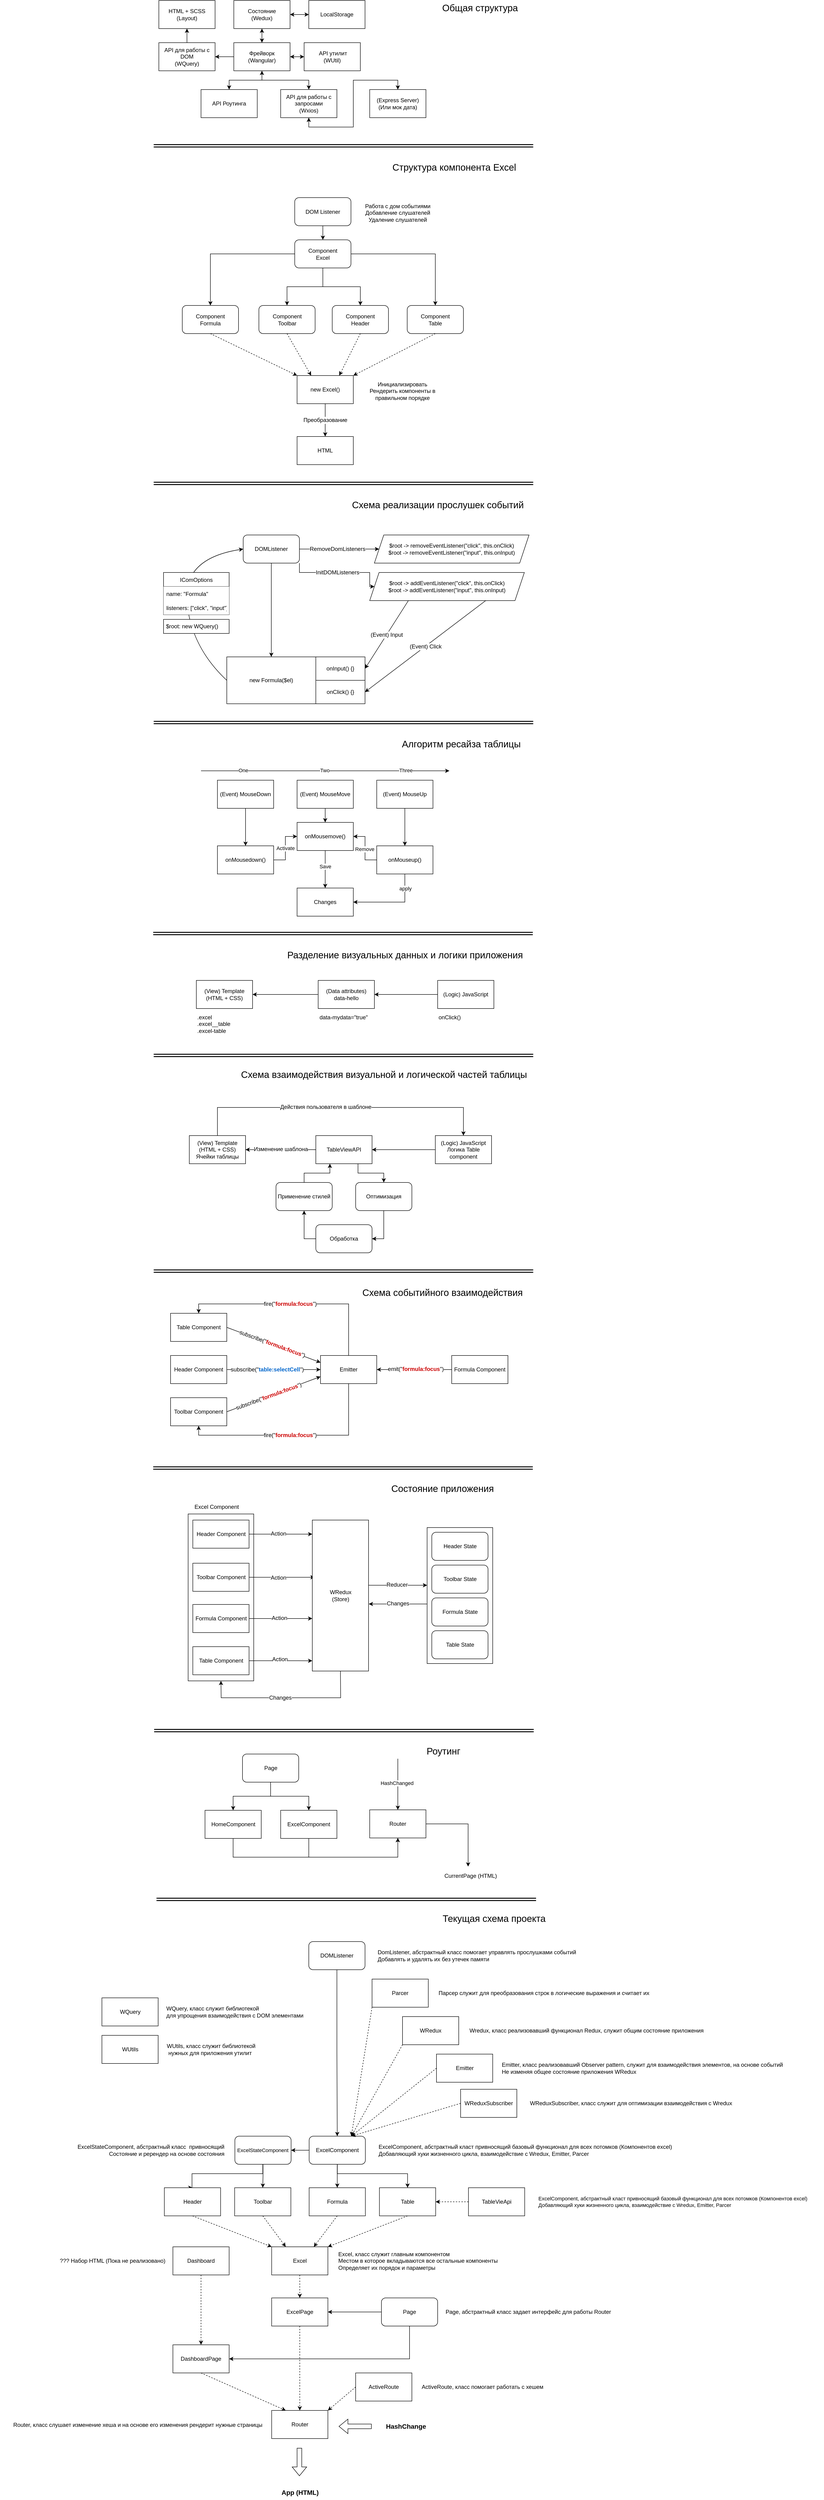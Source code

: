 <mxfile version="20.0.4" type="device"><diagram id="qJxtQw8U1qN8y1WFRhS3" name="Схемы"><mxGraphModel dx="2929" dy="1173" grid="1" gridSize="10" guides="1" tooltips="1" connect="1" arrows="1" fold="1" page="1" pageScale="1" pageWidth="827" pageHeight="1169" math="0" shadow="0"><root><mxCell id="0"/><mxCell id="1" parent="0"/><mxCell id="AcKoNitizJexsSUauJ64-39" value="" style="rounded=0;whiteSpace=wrap;html=1;shadow=0;glass=0;fontSize=12;fillColor=default;" parent="1" vertex="1"><mxGeometry x="82.5" y="3248" width="140" height="356" as="geometry"/></mxCell><mxCell id="K-oi6Xyugixk-RmaO5vh-9" style="edgeStyle=orthogonalEdgeStyle;rounded=0;orthogonalLoop=1;jettySize=auto;html=1;entryX=1;entryY=0.5;entryDx=0;entryDy=0;" parent="1" source="K-oi6Xyugixk-RmaO5vh-1" target="K-oi6Xyugixk-RmaO5vh-5" edge="1"><mxGeometry relative="1" as="geometry"/></mxCell><mxCell id="K-oi6Xyugixk-RmaO5vh-11" style="edgeStyle=orthogonalEdgeStyle;rounded=0;orthogonalLoop=1;jettySize=auto;html=1;exitX=0.5;exitY=1;exitDx=0;exitDy=0;entryX=0.5;entryY=0;entryDx=0;entryDy=0;" parent="1" source="K-oi6Xyugixk-RmaO5vh-1" target="K-oi6Xyugixk-RmaO5vh-8" edge="1"><mxGeometry relative="1" as="geometry"/></mxCell><mxCell id="K-oi6Xyugixk-RmaO5vh-13" style="edgeStyle=orthogonalEdgeStyle;rounded=0;orthogonalLoop=1;jettySize=auto;html=1;exitX=1;exitY=0.5;exitDx=0;exitDy=0;entryX=0;entryY=0.5;entryDx=0;entryDy=0;" parent="1" source="K-oi6Xyugixk-RmaO5vh-1" target="K-oi6Xyugixk-RmaO5vh-4" edge="1"><mxGeometry relative="1" as="geometry"/></mxCell><mxCell id="K-oi6Xyugixk-RmaO5vh-19" style="edgeStyle=orthogonalEdgeStyle;rounded=0;orthogonalLoop=1;jettySize=auto;html=1;entryX=0.5;entryY=1;entryDx=0;entryDy=0;" parent="1" source="K-oi6Xyugixk-RmaO5vh-1" target="K-oi6Xyugixk-RmaO5vh-2" edge="1"><mxGeometry relative="1" as="geometry"/></mxCell><mxCell id="K-oi6Xyugixk-RmaO5vh-24" style="edgeStyle=orthogonalEdgeStyle;rounded=0;orthogonalLoop=1;jettySize=auto;html=1;exitX=0.5;exitY=1;exitDx=0;exitDy=0;entryX=0.5;entryY=0;entryDx=0;entryDy=0;" parent="1" source="K-oi6Xyugixk-RmaO5vh-1" target="K-oi6Xyugixk-RmaO5vh-6" edge="1"><mxGeometry relative="1" as="geometry"/></mxCell><mxCell id="K-oi6Xyugixk-RmaO5vh-1" value="Фрейворк&lt;br&gt;(Wangular)" style="rounded=0;whiteSpace=wrap;html=1;" parent="1" vertex="1"><mxGeometry x="180" y="110" width="120" height="60" as="geometry"/></mxCell><mxCell id="K-oi6Xyugixk-RmaO5vh-16" style="edgeStyle=orthogonalEdgeStyle;rounded=0;orthogonalLoop=1;jettySize=auto;html=1;entryX=0;entryY=0.5;entryDx=0;entryDy=0;" parent="1" source="K-oi6Xyugixk-RmaO5vh-2" target="K-oi6Xyugixk-RmaO5vh-15" edge="1"><mxGeometry relative="1" as="geometry"/></mxCell><mxCell id="K-oi6Xyugixk-RmaO5vh-20" style="edgeStyle=orthogonalEdgeStyle;rounded=0;orthogonalLoop=1;jettySize=auto;html=1;entryX=0.5;entryY=0;entryDx=0;entryDy=0;" parent="1" source="K-oi6Xyugixk-RmaO5vh-2" target="K-oi6Xyugixk-RmaO5vh-1" edge="1"><mxGeometry relative="1" as="geometry"/></mxCell><mxCell id="K-oi6Xyugixk-RmaO5vh-2" value="Состояние&lt;br&gt;(Wedux)" style="rounded=0;whiteSpace=wrap;html=1;" parent="1" vertex="1"><mxGeometry x="180" y="20" width="120" height="60" as="geometry"/></mxCell><mxCell id="K-oi6Xyugixk-RmaO5vh-3" value="HTML + SCSS&lt;br&gt;(Layout)" style="rounded=0;whiteSpace=wrap;html=1;" parent="1" vertex="1"><mxGeometry x="20" y="20" width="120" height="60" as="geometry"/></mxCell><mxCell id="K-oi6Xyugixk-RmaO5vh-14" style="edgeStyle=orthogonalEdgeStyle;rounded=0;orthogonalLoop=1;jettySize=auto;html=1;exitX=0;exitY=0.5;exitDx=0;exitDy=0;entryX=1;entryY=0.5;entryDx=0;entryDy=0;" parent="1" source="K-oi6Xyugixk-RmaO5vh-4" target="K-oi6Xyugixk-RmaO5vh-1" edge="1"><mxGeometry relative="1" as="geometry"/></mxCell><mxCell id="K-oi6Xyugixk-RmaO5vh-4" value="&amp;nbsp;API утилит&lt;br&gt;(WUtil)" style="rounded=0;whiteSpace=wrap;html=1;" parent="1" vertex="1"><mxGeometry x="330" y="110" width="120" height="60" as="geometry"/></mxCell><mxCell id="K-oi6Xyugixk-RmaO5vh-10" style="edgeStyle=orthogonalEdgeStyle;rounded=0;orthogonalLoop=1;jettySize=auto;html=1;entryX=0.5;entryY=1;entryDx=0;entryDy=0;" parent="1" source="K-oi6Xyugixk-RmaO5vh-5" target="K-oi6Xyugixk-RmaO5vh-3" edge="1"><mxGeometry relative="1" as="geometry"/></mxCell><mxCell id="K-oi6Xyugixk-RmaO5vh-5" value="API для работы с DOM&lt;br&gt;(WQuery)" style="rounded=0;whiteSpace=wrap;html=1;" parent="1" vertex="1"><mxGeometry x="20" y="110" width="120" height="60" as="geometry"/></mxCell><mxCell id="K-oi6Xyugixk-RmaO5vh-22" style="edgeStyle=orthogonalEdgeStyle;rounded=0;orthogonalLoop=1;jettySize=auto;html=1;exitX=0.5;exitY=1;exitDx=0;exitDy=0;entryX=0.5;entryY=0;entryDx=0;entryDy=0;" parent="1" source="K-oi6Xyugixk-RmaO5vh-6" target="K-oi6Xyugixk-RmaO5vh-7" edge="1"><mxGeometry relative="1" as="geometry"/></mxCell><mxCell id="K-oi6Xyugixk-RmaO5vh-6" value="API для работы с запросами&lt;br&gt;(Wxios)" style="rounded=0;whiteSpace=wrap;html=1;" parent="1" vertex="1"><mxGeometry x="280" y="210" width="120" height="60" as="geometry"/></mxCell><mxCell id="K-oi6Xyugixk-RmaO5vh-23" style="edgeStyle=orthogonalEdgeStyle;rounded=0;orthogonalLoop=1;jettySize=auto;html=1;exitX=0.5;exitY=0;exitDx=0;exitDy=0;entryX=0.5;entryY=1;entryDx=0;entryDy=0;" parent="1" source="K-oi6Xyugixk-RmaO5vh-7" target="K-oi6Xyugixk-RmaO5vh-6" edge="1"><mxGeometry relative="1" as="geometry"/></mxCell><mxCell id="K-oi6Xyugixk-RmaO5vh-7" value="(Express Server)&lt;br&gt;(Или мок дата)" style="rounded=0;whiteSpace=wrap;html=1;" parent="1" vertex="1"><mxGeometry x="470" y="210" width="120" height="60" as="geometry"/></mxCell><mxCell id="K-oi6Xyugixk-RmaO5vh-12" style="edgeStyle=orthogonalEdgeStyle;rounded=0;orthogonalLoop=1;jettySize=auto;html=1;exitX=0.5;exitY=0;exitDx=0;exitDy=0;entryX=0.5;entryY=1;entryDx=0;entryDy=0;" parent="1" source="K-oi6Xyugixk-RmaO5vh-8" target="K-oi6Xyugixk-RmaO5vh-1" edge="1"><mxGeometry relative="1" as="geometry"/></mxCell><mxCell id="K-oi6Xyugixk-RmaO5vh-8" value="API Роутинга" style="rounded=0;whiteSpace=wrap;html=1;" parent="1" vertex="1"><mxGeometry x="110" y="210" width="120" height="60" as="geometry"/></mxCell><mxCell id="K-oi6Xyugixk-RmaO5vh-17" style="edgeStyle=orthogonalEdgeStyle;rounded=0;orthogonalLoop=1;jettySize=auto;html=1;entryX=1;entryY=0.5;entryDx=0;entryDy=0;" parent="1" source="K-oi6Xyugixk-RmaO5vh-15" target="K-oi6Xyugixk-RmaO5vh-2" edge="1"><mxGeometry relative="1" as="geometry"/></mxCell><mxCell id="K-oi6Xyugixk-RmaO5vh-15" value="LocalStorage" style="rounded=0;whiteSpace=wrap;html=1;" parent="1" vertex="1"><mxGeometry x="340" y="20" width="120" height="60" as="geometry"/></mxCell><mxCell id="K-oi6Xyugixk-RmaO5vh-25" value="" style="html=1;rounded=0;shape=link;strokeWidth=2;" parent="1" edge="1"><mxGeometry width="100" relative="1" as="geometry"><mxPoint x="9" y="330" as="sourcePoint"/><mxPoint x="819" y="330" as="targetPoint"/></mxGeometry></mxCell><mxCell id="K-oi6Xyugixk-RmaO5vh-27" value="Общая структура" style="text;html=1;align=center;verticalAlign=middle;resizable=0;points=[];autosize=1;strokeColor=none;fillColor=none;fontSize=20;" parent="1" vertex="1"><mxGeometry x="615" y="20" width="180" height="30" as="geometry"/></mxCell><mxCell id="K-oi6Xyugixk-RmaO5vh-28" value="Структура компонента Excel" style="text;html=1;align=center;verticalAlign=middle;resizable=0;points=[];autosize=1;strokeColor=none;fillColor=none;fontSize=20;" parent="1" vertex="1"><mxGeometry x="505" y="360" width="290" height="30" as="geometry"/></mxCell><mxCell id="K-oi6Xyugixk-RmaO5vh-30" value="Component&lt;br&gt;Header" style="rounded=1;whiteSpace=wrap;html=1;fontSize=12;" parent="1" vertex="1"><mxGeometry x="390" y="670.5" width="120" height="60" as="geometry"/></mxCell><mxCell id="K-oi6Xyugixk-RmaO5vh-31" value="Component&lt;br&gt;Formula" style="rounded=1;whiteSpace=wrap;html=1;fontSize=12;" parent="1" vertex="1"><mxGeometry x="70" y="670.5" width="120" height="60" as="geometry"/></mxCell><mxCell id="K-oi6Xyugixk-RmaO5vh-32" value="Component&lt;br&gt;Toolbar" style="rounded=1;whiteSpace=wrap;html=1;fontSize=12;" parent="1" vertex="1"><mxGeometry x="233.5" y="670.5" width="120" height="60" as="geometry"/></mxCell><mxCell id="K-oi6Xyugixk-RmaO5vh-33" value="Component&lt;br&gt;Table" style="rounded=1;whiteSpace=wrap;html=1;fontSize=12;" parent="1" vertex="1"><mxGeometry x="550" y="670.5" width="120" height="60" as="geometry"/></mxCell><mxCell id="K-oi6Xyugixk-RmaO5vh-37" style="edgeStyle=orthogonalEdgeStyle;rounded=0;orthogonalLoop=1;jettySize=auto;html=1;entryX=0.5;entryY=0;entryDx=0;entryDy=0;fontSize=12;strokeWidth=1;" parent="1" source="K-oi6Xyugixk-RmaO5vh-35" target="K-oi6Xyugixk-RmaO5vh-36" edge="1"><mxGeometry relative="1" as="geometry"/></mxCell><mxCell id="K-oi6Xyugixk-RmaO5vh-35" value="DOM Listener" style="rounded=1;whiteSpace=wrap;html=1;fontSize=12;" parent="1" vertex="1"><mxGeometry x="310" y="440.5" width="120" height="60" as="geometry"/></mxCell><mxCell id="K-oi6Xyugixk-RmaO5vh-39" style="edgeStyle=orthogonalEdgeStyle;rounded=0;orthogonalLoop=1;jettySize=auto;html=1;entryX=0.5;entryY=0;entryDx=0;entryDy=0;fontSize=12;strokeWidth=1;" parent="1" source="K-oi6Xyugixk-RmaO5vh-36" target="K-oi6Xyugixk-RmaO5vh-31" edge="1"><mxGeometry relative="1" as="geometry"/></mxCell><mxCell id="K-oi6Xyugixk-RmaO5vh-40" style="edgeStyle=orthogonalEdgeStyle;rounded=0;orthogonalLoop=1;jettySize=auto;html=1;entryX=0.5;entryY=0;entryDx=0;entryDy=0;fontSize=12;strokeWidth=1;" parent="1" source="K-oi6Xyugixk-RmaO5vh-36" target="K-oi6Xyugixk-RmaO5vh-32" edge="1"><mxGeometry relative="1" as="geometry"/></mxCell><mxCell id="K-oi6Xyugixk-RmaO5vh-41" style="edgeStyle=orthogonalEdgeStyle;rounded=0;orthogonalLoop=1;jettySize=auto;html=1;entryX=0.5;entryY=0;entryDx=0;entryDy=0;fontSize=12;strokeWidth=1;" parent="1" source="K-oi6Xyugixk-RmaO5vh-36" target="K-oi6Xyugixk-RmaO5vh-30" edge="1"><mxGeometry relative="1" as="geometry"/></mxCell><mxCell id="K-oi6Xyugixk-RmaO5vh-42" style="edgeStyle=orthogonalEdgeStyle;rounded=0;orthogonalLoop=1;jettySize=auto;html=1;entryX=0.5;entryY=0;entryDx=0;entryDy=0;fontSize=12;strokeWidth=1;" parent="1" source="K-oi6Xyugixk-RmaO5vh-36" target="K-oi6Xyugixk-RmaO5vh-33" edge="1"><mxGeometry relative="1" as="geometry"/></mxCell><mxCell id="K-oi6Xyugixk-RmaO5vh-36" value="Component&lt;br&gt;Excel" style="rounded=1;whiteSpace=wrap;html=1;fontSize=12;" parent="1" vertex="1"><mxGeometry x="310" y="530.5" width="120" height="60" as="geometry"/></mxCell><mxCell id="K-oi6Xyugixk-RmaO5vh-38" value="&lt;div&gt;&lt;span&gt;Работа с дом событиями&lt;br&gt;Добавление слушателей&lt;br&gt;Удаление слушателей&lt;/span&gt;&lt;/div&gt;" style="text;html=1;strokeColor=none;fillColor=none;align=center;verticalAlign=middle;whiteSpace=wrap;rounded=0;fontSize=12;" parent="1" vertex="1"><mxGeometry x="450" y="440.5" width="160" height="65" as="geometry"/></mxCell><mxCell id="K-oi6Xyugixk-RmaO5vh-43" value="Инициализировать&lt;br&gt;Рендерить компоненты в правильном порядке" style="text;html=1;strokeColor=none;fillColor=none;align=center;verticalAlign=middle;whiteSpace=wrap;rounded=0;fontSize=12;" parent="1" vertex="1"><mxGeometry x="460" y="820" width="160" height="65" as="geometry"/></mxCell><mxCell id="K-oi6Xyugixk-RmaO5vh-45" value="new Excel()" style="rounded=0;whiteSpace=wrap;html=1;fontSize=12;" parent="1" vertex="1"><mxGeometry x="315" y="820" width="120" height="60" as="geometry"/></mxCell><mxCell id="K-oi6Xyugixk-RmaO5vh-46" value="" style="endArrow=classic;html=1;rounded=0;fontSize=12;strokeWidth=1;exitX=0.5;exitY=1;exitDx=0;exitDy=0;entryX=0;entryY=0;entryDx=0;entryDy=0;dashed=1;" parent="1" source="K-oi6Xyugixk-RmaO5vh-31" target="K-oi6Xyugixk-RmaO5vh-45" edge="1"><mxGeometry width="50" height="50" relative="1" as="geometry"><mxPoint x="160" y="850" as="sourcePoint"/><mxPoint x="210" y="800" as="targetPoint"/></mxGeometry></mxCell><mxCell id="K-oi6Xyugixk-RmaO5vh-48" value="" style="endArrow=classic;html=1;rounded=0;fontSize=12;strokeWidth=1;exitX=0.5;exitY=1;exitDx=0;exitDy=0;entryX=0.25;entryY=0;entryDx=0;entryDy=0;dashed=1;" parent="1" source="K-oi6Xyugixk-RmaO5vh-32" target="K-oi6Xyugixk-RmaO5vh-45" edge="1"><mxGeometry width="50" height="50" relative="1" as="geometry"><mxPoint x="140" y="740.5" as="sourcePoint"/><mxPoint x="325" y="830" as="targetPoint"/></mxGeometry></mxCell><mxCell id="K-oi6Xyugixk-RmaO5vh-49" value="" style="endArrow=classic;html=1;rounded=0;fontSize=12;strokeWidth=1;exitX=0.5;exitY=1;exitDx=0;exitDy=0;entryX=0.75;entryY=0;entryDx=0;entryDy=0;dashed=1;" parent="1" source="K-oi6Xyugixk-RmaO5vh-30" target="K-oi6Xyugixk-RmaO5vh-45" edge="1"><mxGeometry width="50" height="50" relative="1" as="geometry"><mxPoint x="303.5" y="740.5" as="sourcePoint"/><mxPoint x="355" y="830" as="targetPoint"/></mxGeometry></mxCell><mxCell id="K-oi6Xyugixk-RmaO5vh-50" value="" style="endArrow=classic;html=1;rounded=0;fontSize=12;strokeWidth=1;exitX=0.5;exitY=1;exitDx=0;exitDy=0;dashed=1;entryX=1;entryY=0;entryDx=0;entryDy=0;" parent="1" source="K-oi6Xyugixk-RmaO5vh-33" target="K-oi6Xyugixk-RmaO5vh-45" edge="1"><mxGeometry width="50" height="50" relative="1" as="geometry"><mxPoint x="460" y="740.5" as="sourcePoint"/><mxPoint x="460" y="800" as="targetPoint"/></mxGeometry></mxCell><mxCell id="K-oi6Xyugixk-RmaO5vh-51" value="HTML" style="rounded=0;whiteSpace=wrap;html=1;fontSize=12;" parent="1" vertex="1"><mxGeometry x="315" y="950" width="120" height="60" as="geometry"/></mxCell><mxCell id="K-oi6Xyugixk-RmaO5vh-57" value="" style="endArrow=classic;html=1;rounded=0;fontSize=12;strokeWidth=1;exitX=0.5;exitY=1;exitDx=0;exitDy=0;entryX=0.5;entryY=0;entryDx=0;entryDy=0;" parent="1" source="K-oi6Xyugixk-RmaO5vh-45" target="K-oi6Xyugixk-RmaO5vh-51" edge="1"><mxGeometry relative="1" as="geometry"><mxPoint x="350" y="920" as="sourcePoint"/><mxPoint x="450" y="920" as="targetPoint"/></mxGeometry></mxCell><mxCell id="K-oi6Xyugixk-RmaO5vh-58" value="Преобразование" style="edgeLabel;resizable=0;html=1;align=center;verticalAlign=middle;fontSize=12;" parent="K-oi6Xyugixk-RmaO5vh-57" connectable="0" vertex="1"><mxGeometry relative="1" as="geometry"/></mxCell><mxCell id="IQajYc31kiMoE81LMQ7p-1" value="" style="curved=1;endArrow=classic;html=1;rounded=0;exitX=0;exitY=0.5;exitDx=0;exitDy=0;entryX=0;entryY=0.5;entryDx=0;entryDy=0;" parent="1" source="IQajYc31kiMoE81LMQ7p-2" target="IQajYc31kiMoE81LMQ7p-8" edge="1"><mxGeometry width="50" height="50" relative="1" as="geometry"><mxPoint x="400" y="1390" as="sourcePoint"/><mxPoint x="450" y="1340" as="targetPoint"/><Array as="points"><mxPoint x="90" y="1400"/><mxPoint x="70" y="1210"/></Array></mxGeometry></mxCell><mxCell id="IQajYc31kiMoE81LMQ7p-2" value="new Formula($el)" style="rounded=0;whiteSpace=wrap;html=1;" parent="1" vertex="1"><mxGeometry x="165" y="1420" width="190" height="100" as="geometry"/></mxCell><mxCell id="IQajYc31kiMoE81LMQ7p-3" style="edgeStyle=orthogonalEdgeStyle;rounded=0;orthogonalLoop=1;jettySize=auto;html=1;entryX=0.5;entryY=0;entryDx=0;entryDy=0;" parent="1" source="IQajYc31kiMoE81LMQ7p-8" target="IQajYc31kiMoE81LMQ7p-2" edge="1"><mxGeometry relative="1" as="geometry"/></mxCell><mxCell id="IQajYc31kiMoE81LMQ7p-4" style="edgeStyle=orthogonalEdgeStyle;rounded=0;orthogonalLoop=1;jettySize=auto;html=1;entryX=0;entryY=0.5;entryDx=0;entryDy=0;" parent="1" source="IQajYc31kiMoE81LMQ7p-8" target="IQajYc31kiMoE81LMQ7p-13" edge="1"><mxGeometry relative="1" as="geometry"><Array as="points"><mxPoint x="320" y="1240"/><mxPoint x="470" y="1240"/><mxPoint x="470" y="1270"/></Array></mxGeometry></mxCell><mxCell id="IQajYc31kiMoE81LMQ7p-5" value="InitDOMListeners" style="edgeLabel;html=1;align=center;verticalAlign=middle;resizable=0;points=[];fontSize=12;" parent="IQajYc31kiMoE81LMQ7p-4" vertex="1" connectable="0"><mxGeometry x="-0.15" y="2" relative="1" as="geometry"><mxPoint x="11" y="2" as="offset"/></mxGeometry></mxCell><mxCell id="IQajYc31kiMoE81LMQ7p-6" style="edgeStyle=orthogonalEdgeStyle;rounded=0;orthogonalLoop=1;jettySize=auto;html=1;fontSize=12;entryX=0;entryY=0.5;entryDx=0;entryDy=0;" parent="1" source="IQajYc31kiMoE81LMQ7p-8" target="IQajYc31kiMoE81LMQ7p-14" edge="1"><mxGeometry relative="1" as="geometry"><mxPoint x="470" y="1230" as="targetPoint"/><Array as="points"/></mxGeometry></mxCell><mxCell id="IQajYc31kiMoE81LMQ7p-7" value="RemoveDomListeners" style="edgeLabel;html=1;align=center;verticalAlign=middle;resizable=0;points=[];fontSize=12;" parent="IQajYc31kiMoE81LMQ7p-6" vertex="1" connectable="0"><mxGeometry x="0.11" y="-2" relative="1" as="geometry"><mxPoint x="-14" y="-2" as="offset"/></mxGeometry></mxCell><mxCell id="IQajYc31kiMoE81LMQ7p-8" value="DOMListener" style="rounded=1;whiteSpace=wrap;html=1;" parent="1" vertex="1"><mxGeometry x="200" y="1160" width="120" height="60" as="geometry"/></mxCell><mxCell id="IQajYc31kiMoE81LMQ7p-9" value="IComOptions" style="swimlane;fontStyle=0;childLayout=stackLayout;horizontal=1;startSize=30;horizontalStack=0;resizeParent=1;resizeParentMax=0;resizeLast=0;collapsible=1;marginBottom=0;" parent="1" vertex="1"><mxGeometry x="30" y="1240" width="140" height="90" as="geometry"><mxRectangle x="310" y="130" width="100" height="30" as="alternateBounds"/></mxGeometry></mxCell><mxCell id="IQajYc31kiMoE81LMQ7p-10" value="name: &quot;Formula&quot;" style="text;strokeColor=none;fillColor=default;align=left;verticalAlign=middle;spacingLeft=4;spacingRight=4;overflow=hidden;points=[[0,0.5],[1,0.5]];portConstraint=eastwest;rotatable=0;" parent="IQajYc31kiMoE81LMQ7p-9" vertex="1"><mxGeometry y="30" width="140" height="30" as="geometry"/></mxCell><mxCell id="IQajYc31kiMoE81LMQ7p-11" value="listeners: [&quot;click&quot;, &quot;input&quot;]" style="text;strokeColor=none;fillColor=default;align=left;verticalAlign=middle;spacingLeft=4;spacingRight=4;overflow=hidden;points=[[0,0.5],[1,0.5]];portConstraint=eastwest;rotatable=0;" parent="IQajYc31kiMoE81LMQ7p-9" vertex="1"><mxGeometry y="60" width="140" height="30" as="geometry"/></mxCell><mxCell id="IQajYc31kiMoE81LMQ7p-12" value="&amp;nbsp;$root: new WQuery()" style="rounded=0;whiteSpace=wrap;html=1;align=left;" parent="1" vertex="1"><mxGeometry x="30" y="1340" width="140" height="30" as="geometry"/></mxCell><mxCell id="IQajYc31kiMoE81LMQ7p-13" value="$root -&amp;gt; addEventListener(&quot;click&quot;, this.onClick)&lt;br&gt;$root -&amp;gt; addEventListener(&quot;input&quot;, this.onInput)" style="shape=parallelogram;perimeter=parallelogramPerimeter;whiteSpace=wrap;html=1;fixedSize=1;fillColor=default;" parent="1" vertex="1"><mxGeometry x="470" y="1240" width="330" height="60" as="geometry"/></mxCell><mxCell id="IQajYc31kiMoE81LMQ7p-14" value="$root -&amp;gt; removeEventListener(&quot;click&quot;, this.onClick)&lt;br&gt;$root -&amp;gt; removeEventListener(&quot;input&quot;, this.onInput)" style="shape=parallelogram;perimeter=parallelogramPerimeter;whiteSpace=wrap;html=1;fixedSize=1;fillColor=default;" parent="1" vertex="1"><mxGeometry x="480" y="1160" width="330" height="60" as="geometry"/></mxCell><mxCell id="IQajYc31kiMoE81LMQ7p-15" value="" style="endArrow=classic;html=1;rounded=0;fontSize=12;exitX=0.25;exitY=1;exitDx=0;exitDy=0;entryX=1;entryY=0.5;entryDx=0;entryDy=0;" parent="1" source="IQajYc31kiMoE81LMQ7p-13" target="IQajYc31kiMoE81LMQ7p-17" edge="1"><mxGeometry relative="1" as="geometry"><mxPoint x="320" y="1370" as="sourcePoint"/><mxPoint x="635" y="1410" as="targetPoint"/></mxGeometry></mxCell><mxCell id="IQajYc31kiMoE81LMQ7p-16" value="(Event) Input" style="edgeLabel;resizable=0;html=1;align=center;verticalAlign=middle;fontSize=12;fillColor=default;" parent="IQajYc31kiMoE81LMQ7p-15" connectable="0" vertex="1"><mxGeometry relative="1" as="geometry"/></mxCell><mxCell id="IQajYc31kiMoE81LMQ7p-17" value="onInput() {}" style="rounded=0;whiteSpace=wrap;html=1;fontSize=12;fillColor=default;" parent="1" vertex="1"><mxGeometry x="355" y="1420" width="105" height="50" as="geometry"/></mxCell><mxCell id="IQajYc31kiMoE81LMQ7p-18" value="onClick() {}" style="rounded=0;whiteSpace=wrap;html=1;fontSize=12;fillColor=default;" parent="1" vertex="1"><mxGeometry x="355" y="1470" width="105" height="50" as="geometry"/></mxCell><mxCell id="IQajYc31kiMoE81LMQ7p-19" value="" style="endArrow=classic;html=1;rounded=0;fontSize=12;exitX=0.75;exitY=1;exitDx=0;exitDy=0;entryX=1;entryY=0.5;entryDx=0;entryDy=0;" parent="1" source="IQajYc31kiMoE81LMQ7p-13" target="IQajYc31kiMoE81LMQ7p-18" edge="1"><mxGeometry relative="1" as="geometry"><mxPoint x="645" y="1310" as="sourcePoint"/><mxPoint x="470" y="1455" as="targetPoint"/></mxGeometry></mxCell><mxCell id="IQajYc31kiMoE81LMQ7p-20" value="(Event) Click" style="edgeLabel;resizable=0;html=1;align=center;verticalAlign=middle;fontSize=12;fillColor=default;" parent="IQajYc31kiMoE81LMQ7p-19" connectable="0" vertex="1"><mxGeometry relative="1" as="geometry"/></mxCell><mxCell id="IQajYc31kiMoE81LMQ7p-21" value="" style="html=1;rounded=0;shape=link;strokeWidth=2;" parent="1" edge="1"><mxGeometry width="100" relative="1" as="geometry"><mxPoint x="9" y="1050" as="sourcePoint"/><mxPoint x="819" y="1050" as="targetPoint"/></mxGeometry></mxCell><mxCell id="YydaqaswuYjlvjJm-8tF-1" value="Схема реализации прослушек событий" style="text;html=1;align=center;verticalAlign=middle;resizable=0;points=[];autosize=1;strokeColor=none;fillColor=none;fontSize=20;" parent="1" vertex="1"><mxGeometry x="420" y="1080" width="390" height="30" as="geometry"/></mxCell><mxCell id="Lkx9HCyV-ns1tDTY8K9N-1" value="" style="html=1;rounded=0;shape=link;strokeWidth=2;" parent="1" edge="1"><mxGeometry width="100" relative="1" as="geometry"><mxPoint x="9" y="1560" as="sourcePoint"/><mxPoint x="819" y="1560" as="targetPoint"/></mxGeometry></mxCell><mxCell id="Lkx9HCyV-ns1tDTY8K9N-2" value="Алгоритм ресайза таблицы" style="text;html=1;align=center;verticalAlign=middle;resizable=0;points=[];autosize=1;strokeColor=none;fillColor=none;fontSize=20;" parent="1" vertex="1"><mxGeometry x="530" y="1590" width="270" height="30" as="geometry"/></mxCell><mxCell id="Lkx9HCyV-ns1tDTY8K9N-7" style="edgeStyle=orthogonalEdgeStyle;rounded=0;orthogonalLoop=1;jettySize=auto;html=1;entryX=0.5;entryY=0;entryDx=0;entryDy=0;" parent="1" source="Lkx9HCyV-ns1tDTY8K9N-3" target="Lkx9HCyV-ns1tDTY8K9N-6" edge="1"><mxGeometry relative="1" as="geometry"/></mxCell><mxCell id="Lkx9HCyV-ns1tDTY8K9N-3" value="(Event) MouseDown" style="rounded=0;whiteSpace=wrap;html=1;" parent="1" vertex="1"><mxGeometry x="145" y="1683" width="120" height="60" as="geometry"/></mxCell><mxCell id="Lkx9HCyV-ns1tDTY8K9N-11" style="edgeStyle=orthogonalEdgeStyle;rounded=0;orthogonalLoop=1;jettySize=auto;html=1;entryX=0.5;entryY=0;entryDx=0;entryDy=0;" parent="1" source="Lkx9HCyV-ns1tDTY8K9N-4" target="Lkx9HCyV-ns1tDTY8K9N-10" edge="1"><mxGeometry relative="1" as="geometry"/></mxCell><mxCell id="Lkx9HCyV-ns1tDTY8K9N-4" value="(Event) MouseMove" style="rounded=0;whiteSpace=wrap;html=1;" parent="1" vertex="1"><mxGeometry x="315" y="1683" width="120" height="60" as="geometry"/></mxCell><mxCell id="Lkx9HCyV-ns1tDTY8K9N-9" style="edgeStyle=orthogonalEdgeStyle;rounded=0;orthogonalLoop=1;jettySize=auto;html=1;entryX=0.5;entryY=0;entryDx=0;entryDy=0;" parent="1" source="Lkx9HCyV-ns1tDTY8K9N-5" target="Lkx9HCyV-ns1tDTY8K9N-8" edge="1"><mxGeometry relative="1" as="geometry"/></mxCell><mxCell id="Lkx9HCyV-ns1tDTY8K9N-5" value="(Event) MouseUp" style="rounded=0;whiteSpace=wrap;html=1;" parent="1" vertex="1"><mxGeometry x="485" y="1683" width="120" height="60" as="geometry"/></mxCell><mxCell id="Lkx9HCyV-ns1tDTY8K9N-13" value="Activate" style="edgeStyle=orthogonalEdgeStyle;rounded=0;orthogonalLoop=1;jettySize=auto;html=1;entryX=0;entryY=0.5;entryDx=0;entryDy=0;" parent="1" source="Lkx9HCyV-ns1tDTY8K9N-6" target="Lkx9HCyV-ns1tDTY8K9N-10" edge="1"><mxGeometry relative="1" as="geometry"/></mxCell><mxCell id="Lkx9HCyV-ns1tDTY8K9N-6" value="onMousedown()" style="rounded=0;whiteSpace=wrap;html=1;" parent="1" vertex="1"><mxGeometry x="145" y="1823" width="120" height="60" as="geometry"/></mxCell><mxCell id="Lkx9HCyV-ns1tDTY8K9N-15" style="edgeStyle=orthogonalEdgeStyle;rounded=0;orthogonalLoop=1;jettySize=auto;html=1;entryX=1;entryY=0.5;entryDx=0;entryDy=0;" parent="1" source="Lkx9HCyV-ns1tDTY8K9N-8" target="Lkx9HCyV-ns1tDTY8K9N-10" edge="1"><mxGeometry relative="1" as="geometry"/></mxCell><mxCell id="Lkx9HCyV-ns1tDTY8K9N-16" value="Remove" style="edgeLabel;html=1;align=center;verticalAlign=middle;resizable=0;points=[];" parent="Lkx9HCyV-ns1tDTY8K9N-15" vertex="1" connectable="0"><mxGeometry x="-0.041" y="1" relative="1" as="geometry"><mxPoint as="offset"/></mxGeometry></mxCell><mxCell id="Lkx9HCyV-ns1tDTY8K9N-25" style="edgeStyle=orthogonalEdgeStyle;rounded=0;orthogonalLoop=1;jettySize=auto;html=1;entryX=1;entryY=0.5;entryDx=0;entryDy=0;" parent="1" source="Lkx9HCyV-ns1tDTY8K9N-8" target="Lkx9HCyV-ns1tDTY8K9N-22" edge="1"><mxGeometry relative="1" as="geometry"><Array as="points"><mxPoint x="545" y="1943"/></Array></mxGeometry></mxCell><mxCell id="Lkx9HCyV-ns1tDTY8K9N-27" value="apply" style="edgeLabel;html=1;align=center;verticalAlign=middle;resizable=0;points=[];" parent="Lkx9HCyV-ns1tDTY8K9N-25" vertex="1" connectable="0"><mxGeometry x="-0.643" y="1" relative="1" as="geometry"><mxPoint as="offset"/></mxGeometry></mxCell><mxCell id="Lkx9HCyV-ns1tDTY8K9N-8" value="onMouseup()" style="rounded=0;whiteSpace=wrap;html=1;" parent="1" vertex="1"><mxGeometry x="485" y="1823" width="120" height="60" as="geometry"/></mxCell><mxCell id="Lkx9HCyV-ns1tDTY8K9N-24" style="edgeStyle=orthogonalEdgeStyle;rounded=0;orthogonalLoop=1;jettySize=auto;html=1;entryX=0.5;entryY=0;entryDx=0;entryDy=0;" parent="1" source="Lkx9HCyV-ns1tDTY8K9N-10" target="Lkx9HCyV-ns1tDTY8K9N-22" edge="1"><mxGeometry relative="1" as="geometry"/></mxCell><mxCell id="Lkx9HCyV-ns1tDTY8K9N-26" value="Save" style="edgeLabel;html=1;align=center;verticalAlign=middle;resizable=0;points=[];" parent="Lkx9HCyV-ns1tDTY8K9N-24" vertex="1" connectable="0"><mxGeometry x="-0.158" relative="1" as="geometry"><mxPoint as="offset"/></mxGeometry></mxCell><mxCell id="Lkx9HCyV-ns1tDTY8K9N-10" value="onMousemove()" style="rounded=0;whiteSpace=wrap;html=1;" parent="1" vertex="1"><mxGeometry x="315" y="1773" width="120" height="60" as="geometry"/></mxCell><mxCell id="Lkx9HCyV-ns1tDTY8K9N-17" value="" style="endArrow=classic;html=1;rounded=0;" parent="1" edge="1"><mxGeometry width="50" height="50" relative="1" as="geometry"><mxPoint x="110" y="1663" as="sourcePoint"/><mxPoint x="640" y="1663" as="targetPoint"/></mxGeometry></mxCell><mxCell id="Lkx9HCyV-ns1tDTY8K9N-18" value="One" style="edgeLabel;html=1;align=center;verticalAlign=middle;resizable=0;points=[];" parent="Lkx9HCyV-ns1tDTY8K9N-17" vertex="1" connectable="0"><mxGeometry x="-0.663" y="2" relative="1" as="geometry"><mxPoint y="1" as="offset"/></mxGeometry></mxCell><mxCell id="Lkx9HCyV-ns1tDTY8K9N-19" value="Two" style="edgeLabel;html=1;align=center;verticalAlign=middle;resizable=0;points=[];" parent="Lkx9HCyV-ns1tDTY8K9N-17" vertex="1" connectable="0"><mxGeometry x="-0.006" y="2" relative="1" as="geometry"><mxPoint y="1" as="offset"/></mxGeometry></mxCell><mxCell id="Lkx9HCyV-ns1tDTY8K9N-20" value="&lt;span style=&quot;color: rgba(0, 0, 0, 0); font-family: monospace; font-size: 0px; text-align: start; background-color: rgb(248, 249, 250);&quot;&gt;%3CmxGraphModel%3E%3Croot%3E%3CmxCell%20id%3D%220%22%2F%3E%3CmxCell%20id%3D%221%22%20parent%3D%220%22%2F%3E%3CmxCell%20id%3D%222%22%20value%3D%22onMousedown()%22%20style%3D%22rounded%3D0%3BwhiteSpace%3Dwrap%3Bhtml%3D1%3B%22%20vertex%3D%221%22%20parent%3D%221%22%3E%3CmxGeometry%20x%3D%22140%22%20y%3D%221860%22%20width%3D%22120%22%20height%3D%2260%22%20as%3D%22geometry%22%2F%3E%3C%2FmxCell%3E%3C%2Froot%3E%3C%2FmxGraphModel%3E&lt;/span&gt;" style="edgeLabel;html=1;align=center;verticalAlign=middle;resizable=0;points=[];" parent="Lkx9HCyV-ns1tDTY8K9N-17" vertex="1" connectable="0"><mxGeometry x="0.645" y="3" relative="1" as="geometry"><mxPoint as="offset"/></mxGeometry></mxCell><mxCell id="Lkx9HCyV-ns1tDTY8K9N-21" value="Three" style="edgeLabel;html=1;align=center;verticalAlign=middle;resizable=0;points=[];" parent="Lkx9HCyV-ns1tDTY8K9N-17" vertex="1" connectable="0"><mxGeometry x="0.648" y="-1" relative="1" as="geometry"><mxPoint y="-2" as="offset"/></mxGeometry></mxCell><mxCell id="Lkx9HCyV-ns1tDTY8K9N-22" value="Changes" style="rounded=0;whiteSpace=wrap;html=1;" parent="1" vertex="1"><mxGeometry x="315" y="1913" width="120" height="60" as="geometry"/></mxCell><mxCell id="Lkx9HCyV-ns1tDTY8K9N-28" value="" style="html=1;rounded=0;shape=link;strokeWidth=2;" parent="1" edge="1"><mxGeometry width="100" relative="1" as="geometry"><mxPoint x="8" y="2010" as="sourcePoint"/><mxPoint x="818" y="2010" as="targetPoint"/></mxGeometry></mxCell><mxCell id="Lkx9HCyV-ns1tDTY8K9N-29" value="Разделение визуальных данных и логики приложения" style="text;html=1;align=center;verticalAlign=middle;resizable=0;points=[];autosize=1;strokeColor=none;fillColor=none;fontSize=20;" parent="1" vertex="1"><mxGeometry x="280" y="2040" width="530" height="30" as="geometry"/></mxCell><mxCell id="Lkx9HCyV-ns1tDTY8K9N-30" value="(View) Template (HTML + CSS)" style="rounded=0;whiteSpace=wrap;html=1;" parent="1" vertex="1"><mxGeometry x="100" y="2110" width="120" height="60" as="geometry"/></mxCell><mxCell id="Lkx9HCyV-ns1tDTY8K9N-33" style="edgeStyle=orthogonalEdgeStyle;rounded=0;orthogonalLoop=1;jettySize=auto;html=1;entryX=1;entryY=0.5;entryDx=0;entryDy=0;" parent="1" source="Lkx9HCyV-ns1tDTY8K9N-31" target="Lkx9HCyV-ns1tDTY8K9N-32" edge="1"><mxGeometry relative="1" as="geometry"/></mxCell><mxCell id="Lkx9HCyV-ns1tDTY8K9N-31" value="(Logic) JavaScript" style="rounded=0;whiteSpace=wrap;html=1;" parent="1" vertex="1"><mxGeometry x="615" y="2110" width="120" height="60" as="geometry"/></mxCell><mxCell id="Lkx9HCyV-ns1tDTY8K9N-34" style="edgeStyle=orthogonalEdgeStyle;rounded=0;orthogonalLoop=1;jettySize=auto;html=1;entryX=1;entryY=0.5;entryDx=0;entryDy=0;" parent="1" source="Lkx9HCyV-ns1tDTY8K9N-32" target="Lkx9HCyV-ns1tDTY8K9N-30" edge="1"><mxGeometry relative="1" as="geometry"/></mxCell><mxCell id="Lkx9HCyV-ns1tDTY8K9N-32" value="(Data attributes)&lt;br&gt;data-hello" style="rounded=0;whiteSpace=wrap;html=1;" parent="1" vertex="1"><mxGeometry x="360" y="2110" width="120" height="60" as="geometry"/></mxCell><mxCell id="Lkx9HCyV-ns1tDTY8K9N-35" value=".excel&lt;br&gt;.excel__table&lt;br&gt;.excel-table" style="text;html=1;strokeColor=none;fillColor=none;align=left;verticalAlign=top;whiteSpace=wrap;rounded=0;" parent="1" vertex="1"><mxGeometry x="100" y="2175" width="105" height="80" as="geometry"/></mxCell><mxCell id="Lkx9HCyV-ns1tDTY8K9N-37" value="data-mydata=&quot;true&quot;" style="text;html=1;strokeColor=none;fillColor=none;align=left;verticalAlign=top;whiteSpace=wrap;rounded=0;" parent="1" vertex="1"><mxGeometry x="361" y="2175" width="105" height="80" as="geometry"/></mxCell><mxCell id="Lkx9HCyV-ns1tDTY8K9N-38" value="onClick()" style="text;html=1;strokeColor=none;fillColor=none;align=left;verticalAlign=top;whiteSpace=wrap;rounded=0;" parent="1" vertex="1"><mxGeometry x="615" y="2175" width="105" height="80" as="geometry"/></mxCell><mxCell id="KybJMxhcm3rHgcD8ZOxl-1" value="" style="html=1;rounded=0;shape=link;strokeWidth=2;" parent="1" edge="1"><mxGeometry width="100" relative="1" as="geometry"><mxPoint x="9" y="2270" as="sourcePoint"/><mxPoint x="819" y="2270" as="targetPoint"/></mxGeometry></mxCell><mxCell id="KybJMxhcm3rHgcD8ZOxl-2" value="Схема взаимодействия визуальной и логической частей таблицы" style="text;html=1;align=center;verticalAlign=middle;resizable=0;points=[];autosize=1;strokeColor=none;fillColor=none;fontSize=20;" parent="1" vertex="1"><mxGeometry x="180" y="2295" width="640" height="30" as="geometry"/></mxCell><mxCell id="KybJMxhcm3rHgcD8ZOxl-3" value="(View) Template&lt;br&gt;(HTML + CSS)&lt;br&gt;&amp;nbsp;Ячейки таблицы&amp;nbsp;" style="rounded=0;whiteSpace=wrap;html=1;" parent="1" vertex="1"><mxGeometry x="85" y="2441" width="120" height="60" as="geometry"/></mxCell><mxCell id="KybJMxhcm3rHgcD8ZOxl-6" style="edgeStyle=orthogonalEdgeStyle;rounded=0;orthogonalLoop=1;jettySize=auto;html=1;entryX=1;entryY=0.5;entryDx=0;entryDy=0;" parent="1" source="KybJMxhcm3rHgcD8ZOxl-4" target="KybJMxhcm3rHgcD8ZOxl-5" edge="1"><mxGeometry relative="1" as="geometry"/></mxCell><mxCell id="KybJMxhcm3rHgcD8ZOxl-4" value="(Logic) JavaScript&lt;br&gt;Логика Table component" style="rounded=0;whiteSpace=wrap;html=1;" parent="1" vertex="1"><mxGeometry x="610" y="2441" width="120" height="60" as="geometry"/></mxCell><mxCell id="KybJMxhcm3rHgcD8ZOxl-9" style="edgeStyle=orthogonalEdgeStyle;rounded=0;orthogonalLoop=1;jettySize=auto;html=1;entryX=0.5;entryY=0;entryDx=0;entryDy=0;exitX=0.75;exitY=1;exitDx=0;exitDy=0;" parent="1" source="KybJMxhcm3rHgcD8ZOxl-5" target="KybJMxhcm3rHgcD8ZOxl-7" edge="1"><mxGeometry relative="1" as="geometry"/></mxCell><mxCell id="KybJMxhcm3rHgcD8ZOxl-14" style="edgeStyle=orthogonalEdgeStyle;rounded=0;orthogonalLoop=1;jettySize=auto;html=1;entryX=1;entryY=0.5;entryDx=0;entryDy=0;" parent="1" source="KybJMxhcm3rHgcD8ZOxl-5" target="KybJMxhcm3rHgcD8ZOxl-3" edge="1"><mxGeometry relative="1" as="geometry"/></mxCell><mxCell id="KybJMxhcm3rHgcD8ZOxl-15" value="Изменение шаблона" style="edgeLabel;html=1;align=center;verticalAlign=middle;resizable=0;points=[];fontSize=12;" parent="KybJMxhcm3rHgcD8ZOxl-14" vertex="1" connectable="0"><mxGeometry x="-0.01" y="-1" relative="1" as="geometry"><mxPoint x="-1" as="offset"/></mxGeometry></mxCell><mxCell id="KybJMxhcm3rHgcD8ZOxl-5" value="TableViewAPI" style="rounded=0;whiteSpace=wrap;html=1;" parent="1" vertex="1"><mxGeometry x="355" y="2441" width="120" height="60" as="geometry"/></mxCell><mxCell id="KybJMxhcm3rHgcD8ZOxl-10" style="edgeStyle=orthogonalEdgeStyle;rounded=0;orthogonalLoop=1;jettySize=auto;html=1;entryX=1;entryY=0.5;entryDx=0;entryDy=0;" parent="1" source="KybJMxhcm3rHgcD8ZOxl-7" target="KybJMxhcm3rHgcD8ZOxl-12" edge="1"><mxGeometry relative="1" as="geometry"/></mxCell><mxCell id="KybJMxhcm3rHgcD8ZOxl-7" value="Оптимизация" style="rounded=1;whiteSpace=wrap;html=1;" parent="1" vertex="1"><mxGeometry x="440" y="2541" width="120" height="60" as="geometry"/></mxCell><mxCell id="KybJMxhcm3rHgcD8ZOxl-11" style="edgeStyle=orthogonalEdgeStyle;rounded=0;orthogonalLoop=1;jettySize=auto;html=1;entryX=0.25;entryY=1;entryDx=0;entryDy=0;" parent="1" source="KybJMxhcm3rHgcD8ZOxl-8" target="KybJMxhcm3rHgcD8ZOxl-5" edge="1"><mxGeometry relative="1" as="geometry"/></mxCell><mxCell id="KybJMxhcm3rHgcD8ZOxl-8" value="Применение стилей" style="rounded=1;whiteSpace=wrap;html=1;" parent="1" vertex="1"><mxGeometry x="270" y="2541" width="120" height="60" as="geometry"/></mxCell><mxCell id="KybJMxhcm3rHgcD8ZOxl-13" style="edgeStyle=orthogonalEdgeStyle;rounded=0;orthogonalLoop=1;jettySize=auto;html=1;entryX=0.5;entryY=1;entryDx=0;entryDy=0;exitX=0;exitY=0.5;exitDx=0;exitDy=0;" parent="1" source="KybJMxhcm3rHgcD8ZOxl-12" target="KybJMxhcm3rHgcD8ZOxl-8" edge="1"><mxGeometry relative="1" as="geometry"/></mxCell><mxCell id="KybJMxhcm3rHgcD8ZOxl-12" value="Обработка" style="rounded=1;whiteSpace=wrap;html=1;" parent="1" vertex="1"><mxGeometry x="355" y="2631" width="120" height="60" as="geometry"/></mxCell><mxCell id="KybJMxhcm3rHgcD8ZOxl-16" value="" style="endArrow=classic;html=1;rounded=0;entryX=0.5;entryY=0;entryDx=0;entryDy=0;exitX=0.5;exitY=0;exitDx=0;exitDy=0;" parent="1" source="KybJMxhcm3rHgcD8ZOxl-3" target="KybJMxhcm3rHgcD8ZOxl-4" edge="1"><mxGeometry width="50" height="50" relative="1" as="geometry"><mxPoint x="70" y="2381" as="sourcePoint"/><mxPoint x="680" y="2391" as="targetPoint"/><Array as="points"><mxPoint x="145" y="2381"/><mxPoint x="670" y="2381"/></Array></mxGeometry></mxCell><mxCell id="KybJMxhcm3rHgcD8ZOxl-17" value="Действия пользователя в шаблоне" style="edgeLabel;html=1;align=center;verticalAlign=middle;resizable=0;points=[];fontSize=12;" parent="KybJMxhcm3rHgcD8ZOxl-16" vertex="1" connectable="0"><mxGeometry x="-0.096" y="1" relative="1" as="geometry"><mxPoint x="-1" as="offset"/></mxGeometry></mxCell><mxCell id="64OzixXsKfxoIpkKLfGI-1" value="" style="html=1;rounded=0;shape=link;strokeWidth=2;" parent="1" edge="1"><mxGeometry width="100" relative="1" as="geometry"><mxPoint x="9" y="2730" as="sourcePoint"/><mxPoint x="819" y="2730" as="targetPoint"/></mxGeometry></mxCell><mxCell id="64OzixXsKfxoIpkKLfGI-2" value="Схема событийного взаимодействия" style="text;html=1;align=center;verticalAlign=middle;resizable=0;points=[];autosize=1;strokeColor=none;fillColor=none;fontSize=20;" parent="1" vertex="1"><mxGeometry x="440" y="2755" width="370" height="40" as="geometry"/></mxCell><mxCell id="64OzixXsKfxoIpkKLfGI-26" style="edgeStyle=orthogonalEdgeStyle;rounded=0;orthogonalLoop=1;jettySize=auto;html=1;entryX=0.5;entryY=1;entryDx=0;entryDy=0;fontSize=12;fontColor=#FF0000;exitX=0.5;exitY=1;exitDx=0;exitDy=0;" parent="1" source="64OzixXsKfxoIpkKLfGI-3" target="64OzixXsKfxoIpkKLfGI-14" edge="1"><mxGeometry relative="1" as="geometry"><Array as="points"><mxPoint x="425" y="3080"/><mxPoint x="105" y="3080"/></Array></mxGeometry></mxCell><mxCell id="64OzixXsKfxoIpkKLfGI-27" style="edgeStyle=orthogonalEdgeStyle;rounded=0;orthogonalLoop=1;jettySize=auto;html=1;entryX=0.5;entryY=0;entryDx=0;entryDy=0;fontSize=12;fontColor=#FF0000;" parent="1" source="64OzixXsKfxoIpkKLfGI-3" target="64OzixXsKfxoIpkKLfGI-4" edge="1"><mxGeometry relative="1" as="geometry"><Array as="points"><mxPoint x="425" y="2800"/><mxPoint x="105" y="2800"/></Array></mxGeometry></mxCell><mxCell id="64OzixXsKfxoIpkKLfGI-3" value="Emitter" style="rounded=0;whiteSpace=wrap;html=1;" parent="1" vertex="1"><mxGeometry x="365" y="2910" width="120" height="60" as="geometry"/></mxCell><mxCell id="64OzixXsKfxoIpkKLfGI-4" value="Table Component" style="rounded=0;whiteSpace=wrap;html=1;" parent="1" vertex="1"><mxGeometry x="45" y="2820" width="120" height="60" as="geometry"/></mxCell><mxCell id="64OzixXsKfxoIpkKLfGI-18" style="edgeStyle=orthogonalEdgeStyle;rounded=0;orthogonalLoop=1;jettySize=auto;html=1;entryX=1;entryY=0.5;entryDx=0;entryDy=0;fontSize=12;" parent="1" source="64OzixXsKfxoIpkKLfGI-5" target="64OzixXsKfxoIpkKLfGI-3" edge="1"><mxGeometry relative="1" as="geometry"/></mxCell><mxCell id="64OzixXsKfxoIpkKLfGI-19" value="emit(&quot;&lt;b style=&quot;&quot;&gt;&lt;font color=&quot;#cc0000&quot;&gt;formula:focus&lt;/font&gt;&lt;/b&gt;&quot;)" style="edgeLabel;html=1;align=center;verticalAlign=middle;resizable=0;points=[];fontSize=12;" parent="64OzixXsKfxoIpkKLfGI-18" vertex="1" connectable="0"><mxGeometry x="-0.032" y="-1" relative="1" as="geometry"><mxPoint as="offset"/></mxGeometry></mxCell><mxCell id="64OzixXsKfxoIpkKLfGI-5" value="Formula Component" style="rounded=0;whiteSpace=wrap;html=1;" parent="1" vertex="1"><mxGeometry x="645" y="2910" width="120" height="60" as="geometry"/></mxCell><mxCell id="64OzixXsKfxoIpkKLfGI-13" style="edgeStyle=orthogonalEdgeStyle;rounded=0;orthogonalLoop=1;jettySize=auto;html=1;entryX=0;entryY=0.5;entryDx=0;entryDy=0;fontSize=12;" parent="1" source="64OzixXsKfxoIpkKLfGI-12" target="64OzixXsKfxoIpkKLfGI-3" edge="1"><mxGeometry relative="1" as="geometry"/></mxCell><mxCell id="64OzixXsKfxoIpkKLfGI-23" value="subscribe(&quot;&lt;b&gt;&lt;font color=&quot;#0066cc&quot;&gt;table:selectCell&lt;/font&gt;&lt;/b&gt;&quot;)" style="edgeLabel;html=1;align=center;verticalAlign=middle;resizable=0;points=[];fontSize=12;" parent="64OzixXsKfxoIpkKLfGI-13" vertex="1" connectable="0"><mxGeometry x="-0.165" y="2" relative="1" as="geometry"><mxPoint x="2" y="2" as="offset"/></mxGeometry></mxCell><mxCell id="64OzixXsKfxoIpkKLfGI-12" value="Header Component" style="rounded=0;whiteSpace=wrap;html=1;" parent="1" vertex="1"><mxGeometry x="45" y="2910" width="120" height="60" as="geometry"/></mxCell><mxCell id="64OzixXsKfxoIpkKLfGI-14" value="Toolbar Component" style="rounded=0;whiteSpace=wrap;html=1;" parent="1" vertex="1"><mxGeometry x="45" y="3000" width="120" height="60" as="geometry"/></mxCell><mxCell id="64OzixXsKfxoIpkKLfGI-16" value="" style="endArrow=classic;html=1;rounded=0;fontSize=12;exitX=1;exitY=0.5;exitDx=0;exitDy=0;entryX=0;entryY=0.75;entryDx=0;entryDy=0;" parent="1" source="64OzixXsKfxoIpkKLfGI-14" target="64OzixXsKfxoIpkKLfGI-3" edge="1"><mxGeometry width="50" height="50" relative="1" as="geometry"><mxPoint x="340" y="3010" as="sourcePoint"/><mxPoint x="390" y="2960" as="targetPoint"/></mxGeometry></mxCell><mxCell id="64OzixXsKfxoIpkKLfGI-22" value="subscribe(&quot;&lt;b&gt;&lt;font color=&quot;#cc0000&quot;&gt;formula:focus&lt;/font&gt;&lt;/b&gt;&quot;)" style="edgeLabel;html=1;align=center;verticalAlign=middle;resizable=0;points=[];fontSize=12;rotation=340;" parent="64OzixXsKfxoIpkKLfGI-16" vertex="1" connectable="0"><mxGeometry x="-0.109" relative="1" as="geometry"><mxPoint as="offset"/></mxGeometry></mxCell><mxCell id="64OzixXsKfxoIpkKLfGI-17" value="" style="endArrow=classic;html=1;rounded=0;fontSize=12;exitX=1;exitY=0.5;exitDx=0;exitDy=0;entryX=0;entryY=0.25;entryDx=0;entryDy=0;" parent="1" source="64OzixXsKfxoIpkKLfGI-4" target="64OzixXsKfxoIpkKLfGI-3" edge="1"><mxGeometry width="50" height="50" relative="1" as="geometry"><mxPoint x="190.0" y="3020" as="sourcePoint"/><mxPoint x="375" y="2965" as="targetPoint"/></mxGeometry></mxCell><mxCell id="64OzixXsKfxoIpkKLfGI-20" value="subscribe(&quot;&lt;b&gt;&lt;font color=&quot;#cc0000&quot;&gt;formula:focus&lt;/font&gt;&lt;/b&gt;&quot;)" style="edgeLabel;html=1;align=center;verticalAlign=middle;resizable=0;points=[];fontSize=12;rotation=20;" parent="64OzixXsKfxoIpkKLfGI-17" vertex="1" connectable="0"><mxGeometry x="-0.125" relative="1" as="geometry"><mxPoint x="9" y="2" as="offset"/></mxGeometry></mxCell><mxCell id="64OzixXsKfxoIpkKLfGI-28" value="fire(&quot;&lt;b style=&quot;&quot;&gt;&lt;font color=&quot;#cc0000&quot;&gt;formula:focus&lt;/font&gt;&lt;/b&gt;&quot;)" style="edgeLabel;html=1;align=center;verticalAlign=middle;resizable=0;points=[];fontSize=12;" parent="1" vertex="1" connectable="0"><mxGeometry x="299.995" y="2800" as="geometry"/></mxCell><mxCell id="64OzixXsKfxoIpkKLfGI-29" value="fire(&quot;&lt;b style=&quot;&quot;&gt;&lt;font color=&quot;#cc0000&quot;&gt;formula:focus&lt;/font&gt;&lt;/b&gt;&quot;)" style="edgeLabel;html=1;align=center;verticalAlign=middle;resizable=0;points=[];fontSize=12;" parent="1" vertex="1" connectable="0"><mxGeometry x="299.995" y="3080" as="geometry"/></mxCell><mxCell id="AcKoNitizJexsSUauJ64-1" value="" style="html=1;rounded=0;shape=link;strokeWidth=2;" parent="1" edge="1"><mxGeometry width="100" relative="1" as="geometry"><mxPoint x="8" y="3150" as="sourcePoint"/><mxPoint x="818" y="3150" as="targetPoint"/></mxGeometry></mxCell><mxCell id="AcKoNitizJexsSUauJ64-2" value="Состояние приложения" style="text;html=1;align=center;verticalAlign=middle;resizable=0;points=[];autosize=1;strokeColor=none;fillColor=none;fontSize=20;" parent="1" vertex="1"><mxGeometry x="500" y="3173" width="250" height="40" as="geometry"/></mxCell><mxCell id="AcKoNitizJexsSUauJ64-23" style="edgeStyle=orthogonalEdgeStyle;rounded=0;orthogonalLoop=1;jettySize=auto;html=1;entryX=0.042;entryY=0.379;entryDx=0;entryDy=0;entryPerimeter=0;" parent="1" source="AcKoNitizJexsSUauJ64-3" target="AcKoNitizJexsSUauJ64-11" edge="1"><mxGeometry relative="1" as="geometry"/></mxCell><mxCell id="AcKoNitizJexsSUauJ64-30" value="Action" style="edgeLabel;html=1;align=center;verticalAlign=middle;resizable=0;points=[];fontSize=12;" parent="AcKoNitizJexsSUauJ64-23" vertex="1" connectable="0"><mxGeometry x="-0.172" y="-1" relative="1" as="geometry"><mxPoint x="4" as="offset"/></mxGeometry></mxCell><mxCell id="AcKoNitizJexsSUauJ64-3" value="Toolbar Component" style="rounded=0;whiteSpace=wrap;html=1;shadow=0;glass=0;" parent="1" vertex="1"><mxGeometry x="92.5" y="3353" width="120" height="60" as="geometry"/></mxCell><mxCell id="AcKoNitizJexsSUauJ64-25" style="edgeStyle=orthogonalEdgeStyle;rounded=0;orthogonalLoop=1;jettySize=auto;html=1;entryX=0;entryY=0.932;entryDx=0;entryDy=0;entryPerimeter=0;" parent="1" source="AcKoNitizJexsSUauJ64-4" target="AcKoNitizJexsSUauJ64-11" edge="1"><mxGeometry relative="1" as="geometry"/></mxCell><mxCell id="AcKoNitizJexsSUauJ64-33" value="Action" style="edgeLabel;html=1;align=center;verticalAlign=middle;resizable=0;points=[];fontSize=12;" parent="AcKoNitizJexsSUauJ64-25" vertex="1" connectable="0"><mxGeometry x="-0.001" y="3" relative="1" as="geometry"><mxPoint x="-2" as="offset"/></mxGeometry></mxCell><mxCell id="AcKoNitizJexsSUauJ64-4" value="Table Component" style="rounded=0;whiteSpace=wrap;html=1;shadow=0;glass=0;" parent="1" vertex="1"><mxGeometry x="92.5" y="3531" width="120" height="60" as="geometry"/></mxCell><mxCell id="AcKoNitizJexsSUauJ64-24" style="edgeStyle=orthogonalEdgeStyle;rounded=0;orthogonalLoop=1;jettySize=auto;html=1;entryX=0;entryY=0.652;entryDx=0;entryDy=0;entryPerimeter=0;" parent="1" source="AcKoNitizJexsSUauJ64-5" target="AcKoNitizJexsSUauJ64-11" edge="1"><mxGeometry relative="1" as="geometry"/></mxCell><mxCell id="AcKoNitizJexsSUauJ64-31" value="Action" style="edgeLabel;html=1;align=center;verticalAlign=middle;resizable=0;points=[];fontSize=12;" parent="AcKoNitizJexsSUauJ64-24" vertex="1" connectable="0"><mxGeometry x="-0.112" y="1" relative="1" as="geometry"><mxPoint x="4" as="offset"/></mxGeometry></mxCell><mxCell id="AcKoNitizJexsSUauJ64-5" value="Formula Component" style="rounded=0;whiteSpace=wrap;html=1;shadow=0;glass=0;" parent="1" vertex="1"><mxGeometry x="92.5" y="3441" width="120" height="60" as="geometry"/></mxCell><mxCell id="AcKoNitizJexsSUauJ64-22" style="edgeStyle=orthogonalEdgeStyle;rounded=0;orthogonalLoop=1;jettySize=auto;html=1;entryX=0;entryY=0.093;entryDx=0;entryDy=0;entryPerimeter=0;" parent="1" source="AcKoNitizJexsSUauJ64-6" target="AcKoNitizJexsSUauJ64-11" edge="1"><mxGeometry relative="1" as="geometry"/></mxCell><mxCell id="AcKoNitizJexsSUauJ64-26" value="Action" style="edgeLabel;html=1;align=center;verticalAlign=middle;resizable=0;points=[];fontSize=12;" parent="AcKoNitizJexsSUauJ64-22" vertex="1" connectable="0"><mxGeometry x="-0.082" y="1" relative="1" as="geometry"><mxPoint as="offset"/></mxGeometry></mxCell><mxCell id="AcKoNitizJexsSUauJ64-6" value="Header Component" style="rounded=0;whiteSpace=wrap;html=1;shadow=0;glass=0;" parent="1" vertex="1"><mxGeometry x="92.5" y="3261" width="120" height="60" as="geometry"/></mxCell><mxCell id="AcKoNitizJexsSUauJ64-11" value="WRedux&lt;br&gt;(Store)" style="rounded=0;whiteSpace=wrap;html=1;" parent="1" vertex="1"><mxGeometry x="347.5" y="3261" width="120" height="322" as="geometry"/></mxCell><mxCell id="AcKoNitizJexsSUauJ64-16" value="" style="rounded=0;whiteSpace=wrap;html=1;" parent="1" vertex="1"><mxGeometry x="592.5" y="3277" width="140" height="290" as="geometry"/></mxCell><mxCell id="AcKoNitizJexsSUauJ64-17" value="Header State" style="rounded=1;whiteSpace=wrap;html=1;" parent="1" vertex="1"><mxGeometry x="602.5" y="3287" width="120" height="60" as="geometry"/></mxCell><mxCell id="AcKoNitizJexsSUauJ64-18" value="Toolbar State" style="rounded=1;whiteSpace=wrap;html=1;" parent="1" vertex="1"><mxGeometry x="602.5" y="3357" width="120" height="60" as="geometry"/></mxCell><mxCell id="AcKoNitizJexsSUauJ64-19" value="Formula State" style="rounded=1;whiteSpace=wrap;html=1;" parent="1" vertex="1"><mxGeometry x="602.5" y="3427" width="120" height="60" as="geometry"/></mxCell><mxCell id="AcKoNitizJexsSUauJ64-20" value="Table State" style="rounded=1;whiteSpace=wrap;html=1;" parent="1" vertex="1"><mxGeometry x="602.5" y="3497" width="120" height="60" as="geometry"/></mxCell><mxCell id="AcKoNitizJexsSUauJ64-21" value="" style="endArrow=classic;html=1;rounded=0;exitX=1;exitY=0.5;exitDx=0;exitDy=0;entryX=0;entryY=0.5;entryDx=0;entryDy=0;" parent="1" edge="1"><mxGeometry width="50" height="50" relative="1" as="geometry"><mxPoint x="467.5" y="3400.0" as="sourcePoint"/><mxPoint x="592.5" y="3400" as="targetPoint"/></mxGeometry></mxCell><mxCell id="AcKoNitizJexsSUauJ64-34" value="Reducer" style="edgeLabel;html=1;align=center;verticalAlign=middle;resizable=0;points=[];fontSize=12;" parent="AcKoNitizJexsSUauJ64-21" vertex="1" connectable="0"><mxGeometry x="-0.035" y="-1" relative="1" as="geometry"><mxPoint y="-2" as="offset"/></mxGeometry></mxCell><mxCell id="AcKoNitizJexsSUauJ64-35" value="" style="endArrow=classic;html=1;rounded=0;fontSize=12;" parent="1" edge="1"><mxGeometry width="50" height="50" relative="1" as="geometry"><mxPoint x="592.5" y="3440" as="sourcePoint"/><mxPoint x="468" y="3440" as="targetPoint"/></mxGeometry></mxCell><mxCell id="AcKoNitizJexsSUauJ64-36" value="Changes" style="edgeLabel;html=1;align=center;verticalAlign=middle;resizable=0;points=[];fontSize=12;" parent="AcKoNitizJexsSUauJ64-35" vertex="1" connectable="0"><mxGeometry x="0.008" y="1" relative="1" as="geometry"><mxPoint y="-2" as="offset"/></mxGeometry></mxCell><mxCell id="AcKoNitizJexsSUauJ64-37" value="Changes" style="endArrow=classic;html=1;rounded=0;fontSize=12;exitX=0.5;exitY=1;exitDx=0;exitDy=0;entryX=0.5;entryY=1;entryDx=0;entryDy=0;" parent="1" source="AcKoNitizJexsSUauJ64-11" target="AcKoNitizJexsSUauJ64-39" edge="1"><mxGeometry x="0.063" width="50" height="50" relative="1" as="geometry"><mxPoint x="362.5" y="3693" as="sourcePoint"/><mxPoint x="132.5" y="3653" as="targetPoint"/><Array as="points"><mxPoint x="408" y="3640"/><mxPoint x="153" y="3640"/></Array><mxPoint x="-1" as="offset"/></mxGeometry></mxCell><mxCell id="AcKoNitizJexsSUauJ64-40" value="Excel Component" style="text;html=1;align=center;verticalAlign=middle;resizable=0;points=[];autosize=1;strokeColor=none;fillColor=none;fontSize=12;" parent="1" vertex="1"><mxGeometry x="82.5" y="3218" width="120" height="30" as="geometry"/></mxCell><mxCell id="EFeFj5eyLzwb64VkJzy4-1" value="" style="html=1;rounded=0;shape=link;strokeWidth=2;" parent="1" edge="1"><mxGeometry width="100" relative="1" as="geometry"><mxPoint x="10" y="3710" as="sourcePoint"/><mxPoint x="820" y="3710" as="targetPoint"/></mxGeometry></mxCell><mxCell id="EFeFj5eyLzwb64VkJzy4-2" value="Роутинг" style="text;html=1;align=center;verticalAlign=middle;resizable=0;points=[];autosize=1;strokeColor=none;fillColor=none;fontSize=20;" parent="1" vertex="1"><mxGeometry x="577" y="3733" width="100" height="40" as="geometry"/></mxCell><mxCell id="EFeFj5eyLzwb64VkJzy4-3" value="Router" style="rounded=0;whiteSpace=wrap;html=1;" parent="1" vertex="1"><mxGeometry x="470" y="3879" width="120" height="60" as="geometry"/></mxCell><mxCell id="EFeFj5eyLzwb64VkJzy4-8" style="edgeStyle=orthogonalEdgeStyle;rounded=0;orthogonalLoop=1;jettySize=auto;html=1;entryX=0.5;entryY=0;entryDx=0;entryDy=0;" parent="1" source="EFeFj5eyLzwb64VkJzy4-5" target="EFeFj5eyLzwb64VkJzy4-6" edge="1"><mxGeometry relative="1" as="geometry"/></mxCell><mxCell id="EFeFj5eyLzwb64VkJzy4-9" style="edgeStyle=orthogonalEdgeStyle;rounded=0;orthogonalLoop=1;jettySize=auto;html=1;entryX=0.5;entryY=0;entryDx=0;entryDy=0;" parent="1" source="EFeFj5eyLzwb64VkJzy4-5" target="EFeFj5eyLzwb64VkJzy4-7" edge="1"><mxGeometry relative="1" as="geometry"/></mxCell><mxCell id="EFeFj5eyLzwb64VkJzy4-5" value="Page" style="rounded=1;whiteSpace=wrap;html=1;" parent="1" vertex="1"><mxGeometry x="198.5" y="3760" width="120" height="60" as="geometry"/></mxCell><mxCell id="EFeFj5eyLzwb64VkJzy4-11" style="edgeStyle=orthogonalEdgeStyle;rounded=0;orthogonalLoop=1;jettySize=auto;html=1;entryX=0.5;entryY=1;entryDx=0;entryDy=0;" parent="1" source="EFeFj5eyLzwb64VkJzy4-6" target="EFeFj5eyLzwb64VkJzy4-3" edge="1"><mxGeometry relative="1" as="geometry"><Array as="points"><mxPoint x="340" y="3980"/><mxPoint x="530" y="3980"/><mxPoint x="530" y="3940"/></Array></mxGeometry></mxCell><mxCell id="EFeFj5eyLzwb64VkJzy4-6" value="ExcelComponent" style="rounded=0;whiteSpace=wrap;html=1;" parent="1" vertex="1"><mxGeometry x="280" y="3880" width="120" height="60" as="geometry"/></mxCell><mxCell id="EFeFj5eyLzwb64VkJzy4-10" style="edgeStyle=orthogonalEdgeStyle;rounded=0;orthogonalLoop=1;jettySize=auto;html=1;entryX=0.5;entryY=1;entryDx=0;entryDy=0;" parent="1" source="EFeFj5eyLzwb64VkJzy4-7" target="EFeFj5eyLzwb64VkJzy4-3" edge="1"><mxGeometry relative="1" as="geometry"><Array as="points"><mxPoint x="179" y="3980"/><mxPoint x="530" y="3980"/><mxPoint x="530" y="3940"/></Array></mxGeometry></mxCell><mxCell id="EFeFj5eyLzwb64VkJzy4-7" value="HomeComponent" style="rounded=0;whiteSpace=wrap;html=1;" parent="1" vertex="1"><mxGeometry x="118.5" y="3880" width="120" height="60" as="geometry"/></mxCell><mxCell id="EFeFj5eyLzwb64VkJzy4-12" value="" style="endArrow=classic;html=1;rounded=0;entryX=0.5;entryY=0;entryDx=0;entryDy=0;" parent="1" target="EFeFj5eyLzwb64VkJzy4-3" edge="1"><mxGeometry width="50" height="50" relative="1" as="geometry"><mxPoint x="530" y="3770" as="sourcePoint"/><mxPoint x="780" y="3910" as="targetPoint"/></mxGeometry></mxCell><mxCell id="EFeFj5eyLzwb64VkJzy4-13" value="HashChanged" style="edgeLabel;html=1;align=center;verticalAlign=middle;resizable=0;points=[];" parent="EFeFj5eyLzwb64VkJzy4-12" vertex="1" connectable="0"><mxGeometry x="-0.058" y="-2" relative="1" as="geometry"><mxPoint as="offset"/></mxGeometry></mxCell><mxCell id="EFeFj5eyLzwb64VkJzy4-14" value="" style="endArrow=classic;html=1;rounded=0;exitX=1;exitY=0.5;exitDx=0;exitDy=0;" parent="1" source="EFeFj5eyLzwb64VkJzy4-3" edge="1"><mxGeometry width="50" height="50" relative="1" as="geometry"><mxPoint x="690" y="3950" as="sourcePoint"/><mxPoint x="680" y="4000" as="targetPoint"/><Array as="points"><mxPoint x="680" y="3909"/></Array></mxGeometry></mxCell><mxCell id="EFeFj5eyLzwb64VkJzy4-15" value="CurrentPage (HTML)" style="text;html=1;align=center;verticalAlign=middle;resizable=0;points=[];autosize=1;strokeColor=none;fillColor=none;" parent="1" vertex="1"><mxGeometry x="615" y="4005" width="140" height="30" as="geometry"/></mxCell><mxCell id="h1A69QcepuiyeYaVjYqi-1" value="" style="html=1;rounded=0;shape=link;strokeWidth=2;" edge="1" parent="1"><mxGeometry width="100" relative="1" as="geometry"><mxPoint x="15" y="4070" as="sourcePoint"/><mxPoint x="825" y="4070" as="targetPoint"/></mxGeometry></mxCell><mxCell id="h1A69QcepuiyeYaVjYqi-2" value="Текущая схема проекта" style="text;html=1;align=center;verticalAlign=middle;resizable=0;points=[];autosize=1;strokeColor=none;fillColor=none;fontSize=20;" vertex="1" parent="1"><mxGeometry x="610" y="4090" width="250" height="40" as="geometry"/></mxCell><mxCell id="h1A69QcepuiyeYaVjYqi-28" style="edgeStyle=orthogonalEdgeStyle;rounded=0;orthogonalLoop=1;jettySize=auto;html=1;entryX=0.5;entryY=0;entryDx=0;entryDy=0;" edge="1" parent="1" source="h1A69QcepuiyeYaVjYqi-3" target="h1A69QcepuiyeYaVjYqi-10"><mxGeometry relative="1" as="geometry"/></mxCell><mxCell id="h1A69QcepuiyeYaVjYqi-3" value="DOMListener" style="rounded=1;whiteSpace=wrap;html=1;" vertex="1" parent="1"><mxGeometry x="340" y="4160" width="120" height="60" as="geometry"/></mxCell><mxCell id="h1A69QcepuiyeYaVjYqi-4" value="WQuery" style="rounded=0;whiteSpace=wrap;html=1;" vertex="1" parent="1"><mxGeometry x="-101.5" y="4280" width="120" height="60" as="geometry"/></mxCell><mxCell id="h1A69QcepuiyeYaVjYqi-5" value="WUtils" style="rounded=0;whiteSpace=wrap;html=1;" vertex="1" parent="1"><mxGeometry x="-101.5" y="4360" width="120" height="60" as="geometry"/></mxCell><mxCell id="h1A69QcepuiyeYaVjYqi-6" value="WRedux" style="rounded=0;whiteSpace=wrap;html=1;" vertex="1" parent="1"><mxGeometry x="540" y="4320" width="120" height="60" as="geometry"/></mxCell><mxCell id="h1A69QcepuiyeYaVjYqi-7" value="Emitter" style="rounded=0;whiteSpace=wrap;html=1;" vertex="1" parent="1"><mxGeometry x="612.5" y="4400" width="120" height="60" as="geometry"/></mxCell><mxCell id="h1A69QcepuiyeYaVjYqi-8" value="Parcer" style="rounded=0;whiteSpace=wrap;html=1;" vertex="1" parent="1"><mxGeometry x="475" y="4240" width="120" height="60" as="geometry"/></mxCell><mxCell id="h1A69QcepuiyeYaVjYqi-9" value="WReduxSubscriber" style="rounded=0;whiteSpace=wrap;html=1;" vertex="1" parent="1"><mxGeometry x="664" y="4475" width="120" height="60" as="geometry"/></mxCell><mxCell id="h1A69QcepuiyeYaVjYqi-30" style="edgeStyle=orthogonalEdgeStyle;rounded=0;orthogonalLoop=1;jettySize=auto;html=1;entryX=1;entryY=0.5;entryDx=0;entryDy=0;" edge="1" parent="1" source="h1A69QcepuiyeYaVjYqi-10" target="h1A69QcepuiyeYaVjYqi-29"><mxGeometry relative="1" as="geometry"/></mxCell><mxCell id="h1A69QcepuiyeYaVjYqi-38" style="edgeStyle=orthogonalEdgeStyle;rounded=0;orthogonalLoop=1;jettySize=auto;html=1;entryX=0.5;entryY=0;entryDx=0;entryDy=0;" edge="1" parent="1" source="h1A69QcepuiyeYaVjYqi-10" target="h1A69QcepuiyeYaVjYqi-33"><mxGeometry relative="1" as="geometry"><Array as="points"><mxPoint x="400.75" y="4655"/><mxPoint x="550.75" y="4655"/></Array></mxGeometry></mxCell><mxCell id="h1A69QcepuiyeYaVjYqi-39" style="edgeStyle=orthogonalEdgeStyle;rounded=0;orthogonalLoop=1;jettySize=auto;html=1;entryX=0.5;entryY=0;entryDx=0;entryDy=0;" edge="1" parent="1" source="h1A69QcepuiyeYaVjYqi-10" target="h1A69QcepuiyeYaVjYqi-32"><mxGeometry relative="1" as="geometry"/></mxCell><mxCell id="h1A69QcepuiyeYaVjYqi-10" value="ExcelComponent" style="rounded=1;whiteSpace=wrap;html=1;" vertex="1" parent="1"><mxGeometry x="340.75" y="4575" width="120" height="60" as="geometry"/></mxCell><mxCell id="h1A69QcepuiyeYaVjYqi-11" value="&lt;div&gt;DomListener, абстрактный класс помогает управлять прослушками событий&lt;/div&gt;&lt;div&gt;Добавлять и удалять их без утечек памяти&lt;/div&gt;" style="text;html=1;align=left;verticalAlign=middle;resizable=0;points=[];autosize=1;strokeColor=none;fillColor=none;" vertex="1" parent="1"><mxGeometry x="485" y="4170" width="450" height="40" as="geometry"/></mxCell><mxCell id="h1A69QcepuiyeYaVjYqi-12" value="WUtils, класс служит библиотекой&lt;br&gt;&amp;nbsp;нужных для приложения утилит" style="text;html=1;align=left;verticalAlign=middle;resizable=0;points=[];autosize=1;strokeColor=none;fillColor=none;" vertex="1" parent="1"><mxGeometry x="34.5" y="4370" width="220" height="40" as="geometry"/></mxCell><mxCell id="h1A69QcepuiyeYaVjYqi-13" value="WQuery, класс служит библиотекой &lt;br&gt;для упрощения взаимодействия с DOM элементами" style="text;html=1;align=left;verticalAlign=middle;resizable=0;points=[];autosize=1;strokeColor=none;fillColor=none;" vertex="1" parent="1"><mxGeometry x="33.5" y="4290" width="320" height="40" as="geometry"/></mxCell><mxCell id="h1A69QcepuiyeYaVjYqi-15" value="&lt;div&gt;Emitter, класс реализовавший Observer pattern, служит для взаимодействия элементов, на основе событий&lt;/div&gt;&lt;div&gt;Не изменяя общее состояние приложения WRedux&lt;/div&gt;" style="text;html=1;align=left;verticalAlign=middle;resizable=0;points=[];autosize=1;strokeColor=none;fillColor=none;" vertex="1" parent="1"><mxGeometry x="750" y="4410" width="630" height="40" as="geometry"/></mxCell><mxCell id="h1A69QcepuiyeYaVjYqi-16" value="Wredux, класс реализовавший функционал Redux, служит общим состояние приложения" style="text;html=1;align=left;verticalAlign=middle;resizable=0;points=[];autosize=1;strokeColor=none;fillColor=none;" vertex="1" parent="1"><mxGeometry x="680.75" y="4335" width="530" height="30" as="geometry"/></mxCell><mxCell id="h1A69QcepuiyeYaVjYqi-17" value="WReduxSubscriber, класс служит для оптимизации взаимодействия с Wredux" style="text;html=1;align=left;verticalAlign=middle;resizable=0;points=[];autosize=1;strokeColor=none;fillColor=none;" vertex="1" parent="1"><mxGeometry x="810" y="4490" width="460" height="30" as="geometry"/></mxCell><mxCell id="h1A69QcepuiyeYaVjYqi-18" value="Парсер служит для преобразования строк в логические выражения и считает их" style="text;html=1;align=left;verticalAlign=middle;resizable=0;points=[];autosize=1;strokeColor=none;fillColor=none;" vertex="1" parent="1"><mxGeometry x="615" y="4255" width="490" height="30" as="geometry"/></mxCell><mxCell id="h1A69QcepuiyeYaVjYqi-19" value="&lt;div&gt;ExcelComponent, абстрактный класт привносящий базовый функционал для всех потомков (Компонентов excel)&lt;/div&gt;&lt;div&gt;Добавляющий хуки жизненного цикла, взаимодействие с Wredux, Emitter, Parcer&lt;/div&gt;" style="text;html=1;align=left;verticalAlign=middle;resizable=0;points=[];autosize=1;strokeColor=none;fillColor=none;" vertex="1" parent="1"><mxGeometry x="486.75" y="4585" width="660" height="40" as="geometry"/></mxCell><mxCell id="h1A69QcepuiyeYaVjYqi-20" value="ExcelStateComponent, абстрактный класс&amp;nbsp; привносящий&lt;br&gt;Состояние и ререндер на основе состояния" style="text;html=1;align=right;verticalAlign=middle;resizable=0;points=[];autosize=1;strokeColor=none;fillColor=none;" vertex="1" parent="1"><mxGeometry x="-179" y="4585" width="340" height="40" as="geometry"/></mxCell><mxCell id="h1A69QcepuiyeYaVjYqi-21" value="Excel, класс служит главным компонентом&lt;br&gt;Местом в которое вкладываются все остальные компоненты&lt;br&gt;Определяет их порядок и параметры" style="text;html=1;align=left;verticalAlign=middle;resizable=0;points=[];autosize=1;strokeColor=none;fillColor=none;" vertex="1" parent="1"><mxGeometry x="400.75" y="4811" width="370" height="60" as="geometry"/></mxCell><mxCell id="h1A69QcepuiyeYaVjYqi-22" value="Excel" style="rounded=0;whiteSpace=wrap;html=1;" vertex="1" parent="1"><mxGeometry x="260.75" y="4811" width="120" height="60" as="geometry"/></mxCell><mxCell id="h1A69QcepuiyeYaVjYqi-56" style="edgeStyle=orthogonalEdgeStyle;rounded=0;orthogonalLoop=1;jettySize=auto;html=1;entryX=1;entryY=0.5;entryDx=0;entryDy=0;fontSize=11;" edge="1" parent="1" source="h1A69QcepuiyeYaVjYqi-23" target="h1A69QcepuiyeYaVjYqi-25"><mxGeometry relative="1" as="geometry"><Array as="points"><mxPoint x="555" y="5050"/></Array></mxGeometry></mxCell><mxCell id="h1A69QcepuiyeYaVjYqi-57" style="edgeStyle=orthogonalEdgeStyle;rounded=0;orthogonalLoop=1;jettySize=auto;html=1;entryX=1;entryY=0.5;entryDx=0;entryDy=0;fontSize=11;" edge="1" parent="1" source="h1A69QcepuiyeYaVjYqi-23" target="h1A69QcepuiyeYaVjYqi-24"><mxGeometry relative="1" as="geometry"/></mxCell><mxCell id="h1A69QcepuiyeYaVjYqi-23" value="Page" style="rounded=1;whiteSpace=wrap;html=1;" vertex="1" parent="1"><mxGeometry x="495" y="4920" width="120" height="60" as="geometry"/></mxCell><mxCell id="h1A69QcepuiyeYaVjYqi-24" value="ExcelPage" style="rounded=0;whiteSpace=wrap;html=1;" vertex="1" parent="1"><mxGeometry x="260.75" y="4920" width="120" height="60" as="geometry"/></mxCell><mxCell id="h1A69QcepuiyeYaVjYqi-25" value="DashboardPage" style="rounded=0;whiteSpace=wrap;html=1;" vertex="1" parent="1"><mxGeometry x="50" y="5020" width="120" height="60" as="geometry"/></mxCell><mxCell id="h1A69QcepuiyeYaVjYqi-26" value="Router" style="rounded=0;whiteSpace=wrap;html=1;" vertex="1" parent="1"><mxGeometry x="260.75" y="5160" width="120" height="60" as="geometry"/></mxCell><mxCell id="h1A69QcepuiyeYaVjYqi-35" style="edgeStyle=orthogonalEdgeStyle;rounded=0;orthogonalLoop=1;jettySize=auto;html=1;entryX=0.5;entryY=0;entryDx=0;entryDy=0;" edge="1" parent="1"><mxGeometry relative="1" as="geometry"><mxPoint x="241.817" y="4635" as="sourcePoint"/><mxPoint x="91.75" y="4685" as="targetPoint"/><Array as="points"><mxPoint x="241.75" y="4655"/><mxPoint x="90.75" y="4655"/><mxPoint x="90.75" y="4685"/></Array></mxGeometry></mxCell><mxCell id="h1A69QcepuiyeYaVjYqi-37" style="edgeStyle=orthogonalEdgeStyle;rounded=0;orthogonalLoop=1;jettySize=auto;html=1;entryX=0.5;entryY=0;entryDx=0;entryDy=0;" edge="1" parent="1" source="h1A69QcepuiyeYaVjYqi-29" target="h1A69QcepuiyeYaVjYqi-31"><mxGeometry relative="1" as="geometry"/></mxCell><mxCell id="h1A69QcepuiyeYaVjYqi-29" value="&lt;font style=&quot;font-size: 11px;&quot;&gt;ExcelStateComponent&lt;/font&gt;" style="rounded=1;whiteSpace=wrap;html=1;" vertex="1" parent="1"><mxGeometry x="182.25" y="4575" width="120" height="60" as="geometry"/></mxCell><mxCell id="h1A69QcepuiyeYaVjYqi-31" value="Toolbar" style="rounded=0;whiteSpace=wrap;html=1;" vertex="1" parent="1"><mxGeometry x="181.75" y="4685" width="120" height="60" as="geometry"/></mxCell><mxCell id="h1A69QcepuiyeYaVjYqi-32" value="Formula" style="rounded=0;whiteSpace=wrap;html=1;" vertex="1" parent="1"><mxGeometry x="340.75" y="4685" width="120" height="60" as="geometry"/></mxCell><mxCell id="h1A69QcepuiyeYaVjYqi-33" value="Table" style="rounded=0;whiteSpace=wrap;html=1;" vertex="1" parent="1"><mxGeometry x="490.75" y="4685" width="120" height="60" as="geometry"/></mxCell><mxCell id="h1A69QcepuiyeYaVjYqi-34" value="Header" style="rounded=0;whiteSpace=wrap;html=1;" vertex="1" parent="1"><mxGeometry x="31.75" y="4685" width="120" height="60" as="geometry"/></mxCell><mxCell id="h1A69QcepuiyeYaVjYqi-40" value="" style="endArrow=classic;html=1;rounded=0;fontSize=11;dashed=1;exitX=0.5;exitY=1;exitDx=0;exitDy=0;entryX=0;entryY=0;entryDx=0;entryDy=0;" edge="1" parent="1" source="h1A69QcepuiyeYaVjYqi-34" target="h1A69QcepuiyeYaVjYqi-22"><mxGeometry width="50" height="50" relative="1" as="geometry"><mxPoint x="100.75" y="4875" as="sourcePoint"/><mxPoint x="150.75" y="4825" as="targetPoint"/></mxGeometry></mxCell><mxCell id="h1A69QcepuiyeYaVjYqi-41" value="" style="endArrow=classic;html=1;rounded=0;fontSize=11;dashed=1;exitX=0.5;exitY=1;exitDx=0;exitDy=0;entryX=0.25;entryY=0;entryDx=0;entryDy=0;" edge="1" parent="1" source="h1A69QcepuiyeYaVjYqi-31" target="h1A69QcepuiyeYaVjYqi-22"><mxGeometry width="50" height="50" relative="1" as="geometry"><mxPoint x="101.75" y="4755.0" as="sourcePoint"/><mxPoint x="270.75" y="4845.0" as="targetPoint"/></mxGeometry></mxCell><mxCell id="h1A69QcepuiyeYaVjYqi-42" value="" style="endArrow=classic;html=1;rounded=0;fontSize=11;dashed=1;exitX=0.5;exitY=1;exitDx=0;exitDy=0;entryX=0.75;entryY=0;entryDx=0;entryDy=0;" edge="1" parent="1" source="h1A69QcepuiyeYaVjYqi-32" target="h1A69QcepuiyeYaVjYqi-22"><mxGeometry width="50" height="50" relative="1" as="geometry"><mxPoint x="251.75" y="4755.0" as="sourcePoint"/><mxPoint x="300.75" y="4845.0" as="targetPoint"/></mxGeometry></mxCell><mxCell id="h1A69QcepuiyeYaVjYqi-43" value="" style="endArrow=classic;html=1;rounded=0;fontSize=11;dashed=1;exitX=0.5;exitY=1;exitDx=0;exitDy=0;entryX=1;entryY=0;entryDx=0;entryDy=0;" edge="1" parent="1" source="h1A69QcepuiyeYaVjYqi-33" target="h1A69QcepuiyeYaVjYqi-22"><mxGeometry width="50" height="50" relative="1" as="geometry"><mxPoint x="410.75" y="4755.0" as="sourcePoint"/><mxPoint x="360.75" y="4845.0" as="targetPoint"/></mxGeometry></mxCell><mxCell id="h1A69QcepuiyeYaVjYqi-45" style="edgeStyle=orthogonalEdgeStyle;rounded=0;orthogonalLoop=1;jettySize=auto;html=1;entryX=1;entryY=0.5;entryDx=0;entryDy=0;dashed=1;fontSize=11;" edge="1" parent="1" source="h1A69QcepuiyeYaVjYqi-44" target="h1A69QcepuiyeYaVjYqi-33"><mxGeometry relative="1" as="geometry"/></mxCell><mxCell id="h1A69QcepuiyeYaVjYqi-44" value="TableVieApi" style="rounded=0;whiteSpace=wrap;html=1;" vertex="1" parent="1"><mxGeometry x="680.75" y="4685" width="120" height="60" as="geometry"/></mxCell><mxCell id="h1A69QcepuiyeYaVjYqi-46" value="&lt;div&gt;ExcelComponent, абстрактный класт привносящий базовый функционал для всех потомков (Компонентов excel)&lt;/div&gt;&lt;div&gt;Добавляющий хуки жизненного цикла, взаимодействие с Wredux, Emitter, Parcer&lt;/div&gt;" style="text;html=1;align=left;verticalAlign=middle;resizable=0;points=[];autosize=1;strokeColor=none;fillColor=none;fontSize=11;" vertex="1" parent="1"><mxGeometry x="828.25" y="4695" width="610" height="40" as="geometry"/></mxCell><mxCell id="h1A69QcepuiyeYaVjYqi-47" value="" style="endArrow=classic;html=1;rounded=0;dashed=1;fontSize=11;exitX=0;exitY=1;exitDx=0;exitDy=0;entryX=0.75;entryY=0;entryDx=0;entryDy=0;" edge="1" parent="1" source="h1A69QcepuiyeYaVjYqi-8" target="h1A69QcepuiyeYaVjYqi-10"><mxGeometry width="50" height="50" relative="1" as="geometry"><mxPoint x="550" y="4660" as="sourcePoint"/><mxPoint x="490" y="4750" as="targetPoint"/></mxGeometry></mxCell><mxCell id="h1A69QcepuiyeYaVjYqi-48" value="" style="endArrow=classic;html=1;rounded=0;dashed=1;fontSize=11;entryX=0.75;entryY=0;entryDx=0;entryDy=0;exitX=0;exitY=1;exitDx=0;exitDy=0;" edge="1" parent="1" source="h1A69QcepuiyeYaVjYqi-6" target="h1A69QcepuiyeYaVjYqi-10"><mxGeometry width="50" height="50" relative="1" as="geometry"><mxPoint x="570" y="4450" as="sourcePoint"/><mxPoint x="494" y="4810" as="targetPoint"/></mxGeometry></mxCell><mxCell id="h1A69QcepuiyeYaVjYqi-49" value="&lt;span style=&quot;color: rgba(0, 0, 0, 0); font-family: monospace; font-size: 0px; text-align: start; background-color: rgb(248, 249, 250);&quot;&gt;%3CmxGraphModel%3E%3Croot%3E%3CmxCell%20id%3D%220%22%2F%3E%3CmxCell%20id%3D%221%22%20parent%3D%220%22%2F%3E%3CmxCell%20id%3D%222%22%20value%3D%22%22%20style%3D%22endArrow%3Dclassic%3Bhtml%3D1%3Brounded%3D0%3Bdashed%3D1%3BfontSize%3D11%3BentryX%3D0.75%3BentryY%3D0%3BentryDx%3D0%3BentryDy%3D0%3BexitX%3D0%3BexitY%3D1%3BexitDx%3D0%3BexitDy%3D0%3B%22%20edge%3D%221%22%20parent%3D%221%22%3E%3CmxGeometry%20width%3D%2250%22%20height%3D%2250%22%20relative%3D%221%22%20as%3D%22geometry%22%3E%3CmxPoint%20x%3D%22540%22%20y%3D%224380%22%20as%3D%22sourcePoint%22%2F%3E%3CmxPoint%20x%3D%22484%22%20y%3D%224800%22%20as%3D%22targetPoint%22%2F%3E%3C%2FmxGeometry%3E%3C%2FmxCell%3E%3C%2Froot%3E%3C%2FmxGraphModel%3E&lt;/span&gt;" style="endArrow=classic;html=1;rounded=0;dashed=1;fontSize=11;entryX=0.75;entryY=0;entryDx=0;entryDy=0;exitX=0;exitY=0.5;exitDx=0;exitDy=0;" edge="1" parent="1" source="h1A69QcepuiyeYaVjYqi-7" target="h1A69QcepuiyeYaVjYqi-10"><mxGeometry width="50" height="50" relative="1" as="geometry"><mxPoint x="550" y="4390" as="sourcePoint"/><mxPoint x="494" y="4810" as="targetPoint"/></mxGeometry></mxCell><mxCell id="h1A69QcepuiyeYaVjYqi-50" value="" style="endArrow=classic;html=1;rounded=0;dashed=1;fontSize=11;entryX=0.75;entryY=0;entryDx=0;entryDy=0;exitX=0;exitY=0.5;exitDx=0;exitDy=0;" edge="1" parent="1" source="h1A69QcepuiyeYaVjYqi-9" target="h1A69QcepuiyeYaVjYqi-10"><mxGeometry width="50" height="50" relative="1" as="geometry"><mxPoint x="560" y="4400" as="sourcePoint"/><mxPoint x="504" y="4820" as="targetPoint"/></mxGeometry></mxCell><mxCell id="h1A69QcepuiyeYaVjYqi-52" value="Dashboard" style="rounded=0;whiteSpace=wrap;html=1;" vertex="1" parent="1"><mxGeometry x="50" y="4811" width="120" height="60" as="geometry"/></mxCell><mxCell id="h1A69QcepuiyeYaVjYqi-53" value="" style="endArrow=classic;html=1;rounded=0;dashed=1;fontSize=11;exitX=0.5;exitY=1;exitDx=0;exitDy=0;entryX=0.5;entryY=0;entryDx=0;entryDy=0;" edge="1" parent="1" source="h1A69QcepuiyeYaVjYqi-22" target="h1A69QcepuiyeYaVjYqi-24"><mxGeometry width="50" height="50" relative="1" as="geometry"><mxPoint x="330" y="5040" as="sourcePoint"/><mxPoint x="380" y="4990" as="targetPoint"/></mxGeometry></mxCell><mxCell id="h1A69QcepuiyeYaVjYqi-54" value="" style="endArrow=classic;html=1;rounded=0;dashed=1;fontSize=11;exitX=0.5;exitY=1;exitDx=0;exitDy=0;entryX=0.5;entryY=0;entryDx=0;entryDy=0;" edge="1" parent="1" source="h1A69QcepuiyeYaVjYqi-52" target="h1A69QcepuiyeYaVjYqi-25"><mxGeometry width="50" height="50" relative="1" as="geometry"><mxPoint x="100" y="4871" as="sourcePoint"/><mxPoint x="79.25" y="4970" as="targetPoint"/></mxGeometry></mxCell><mxCell id="h1A69QcepuiyeYaVjYqi-58" value="" style="endArrow=classic;html=1;rounded=0;fontSize=11;dashed=1;exitX=0.5;exitY=1;exitDx=0;exitDy=0;entryX=0.25;entryY=0;entryDx=0;entryDy=0;" edge="1" parent="1" source="h1A69QcepuiyeYaVjYqi-25" target="h1A69QcepuiyeYaVjYqi-26"><mxGeometry width="50" height="50" relative="1" as="geometry"><mxPoint x="120" y="5260" as="sourcePoint"/><mxPoint x="170" y="5210" as="targetPoint"/></mxGeometry></mxCell><mxCell id="h1A69QcepuiyeYaVjYqi-59" value="" style="endArrow=classic;html=1;rounded=0;fontSize=11;dashed=1;exitX=0.5;exitY=1;exitDx=0;exitDy=0;entryX=0.5;entryY=0;entryDx=0;entryDy=0;" edge="1" parent="1" source="h1A69QcepuiyeYaVjYqi-24" target="h1A69QcepuiyeYaVjYqi-26"><mxGeometry width="50" height="50" relative="1" as="geometry"><mxPoint x="120" y="5090" as="sourcePoint"/><mxPoint x="380" y="5140" as="targetPoint"/></mxGeometry></mxCell><mxCell id="h1A69QcepuiyeYaVjYqi-60" value="ActiveRoute" style="rounded=0;whiteSpace=wrap;html=1;" vertex="1" parent="1"><mxGeometry x="440" y="5080" width="120" height="60" as="geometry"/></mxCell><mxCell id="h1A69QcepuiyeYaVjYqi-61" value="" style="shape=flexArrow;endArrow=classic;html=1;rounded=0;fontSize=11;" edge="1" parent="1"><mxGeometry width="50" height="50" relative="1" as="geometry"><mxPoint x="474" y="5194" as="sourcePoint"/><mxPoint x="404" y="5194" as="targetPoint"/><Array as="points"/></mxGeometry></mxCell><mxCell id="h1A69QcepuiyeYaVjYqi-62" value="HashChange" style="text;html=1;align=center;verticalAlign=middle;resizable=0;points=[];autosize=1;strokeColor=none;fillColor=none;fontSize=14;fontStyle=1" vertex="1" parent="1"><mxGeometry x="492" y="5179" width="110" height="30" as="geometry"/></mxCell><mxCell id="h1A69QcepuiyeYaVjYqi-63" value="" style="endArrow=classic;html=1;rounded=0;fontSize=11;dashed=1;exitX=0;exitY=0.5;exitDx=0;exitDy=0;entryX=1;entryY=0;entryDx=0;entryDy=0;" edge="1" parent="1" source="h1A69QcepuiyeYaVjYqi-60" target="h1A69QcepuiyeYaVjYqi-26"><mxGeometry width="50" height="50" relative="1" as="geometry"><mxPoint x="120" y="5090" as="sourcePoint"/><mxPoint x="330.75" y="5170" as="targetPoint"/></mxGeometry></mxCell><mxCell id="h1A69QcepuiyeYaVjYqi-64" value="" style="shape=flexArrow;endArrow=classic;html=1;rounded=0;fontSize=14;" edge="1" parent="1"><mxGeometry width="50" height="50" relative="1" as="geometry"><mxPoint x="320" y="5240" as="sourcePoint"/><mxPoint x="320" y="5300" as="targetPoint"/></mxGeometry></mxCell><mxCell id="h1A69QcepuiyeYaVjYqi-65" value="App (HTML)" style="text;html=1;align=center;verticalAlign=middle;resizable=0;points=[];autosize=1;strokeColor=none;fillColor=none;fontSize=14;fontStyle=1" vertex="1" parent="1"><mxGeometry x="270.75" y="5320" width="100" height="30" as="geometry"/></mxCell><mxCell id="h1A69QcepuiyeYaVjYqi-66" value="Page, абстрактный класс задает интерфейс для работы Router" style="text;html=1;align=left;verticalAlign=middle;resizable=0;points=[];autosize=1;strokeColor=none;fillColor=none;" vertex="1" parent="1"><mxGeometry x="630" y="4935" width="380" height="30" as="geometry"/></mxCell><mxCell id="h1A69QcepuiyeYaVjYqi-67" value="??? Набор HTML (Пока не реализовано)" style="text;html=1;align=right;verticalAlign=middle;resizable=0;points=[];autosize=1;strokeColor=none;fillColor=none;" vertex="1" parent="1"><mxGeometry x="-215.5" y="4826" width="250" height="30" as="geometry"/></mxCell><mxCell id="h1A69QcepuiyeYaVjYqi-69" value="Router, класс слушает изменение хеша и на основе его изменения рендерит нужные страницы" style="text;html=1;align=right;verticalAlign=middle;resizable=0;points=[];autosize=1;strokeColor=none;fillColor=none;" vertex="1" parent="1"><mxGeometry x="-318.5" y="5176" width="560" height="30" as="geometry"/></mxCell><mxCell id="h1A69QcepuiyeYaVjYqi-70" value="ActiveRoute, класс помогает работать с хешем" style="text;html=1;align=left;verticalAlign=middle;resizable=0;points=[];autosize=1;strokeColor=none;fillColor=none;" vertex="1" parent="1"><mxGeometry x="579" y="5095" width="290" height="30" as="geometry"/></mxCell></root></mxGraphModel></diagram></mxfile>
